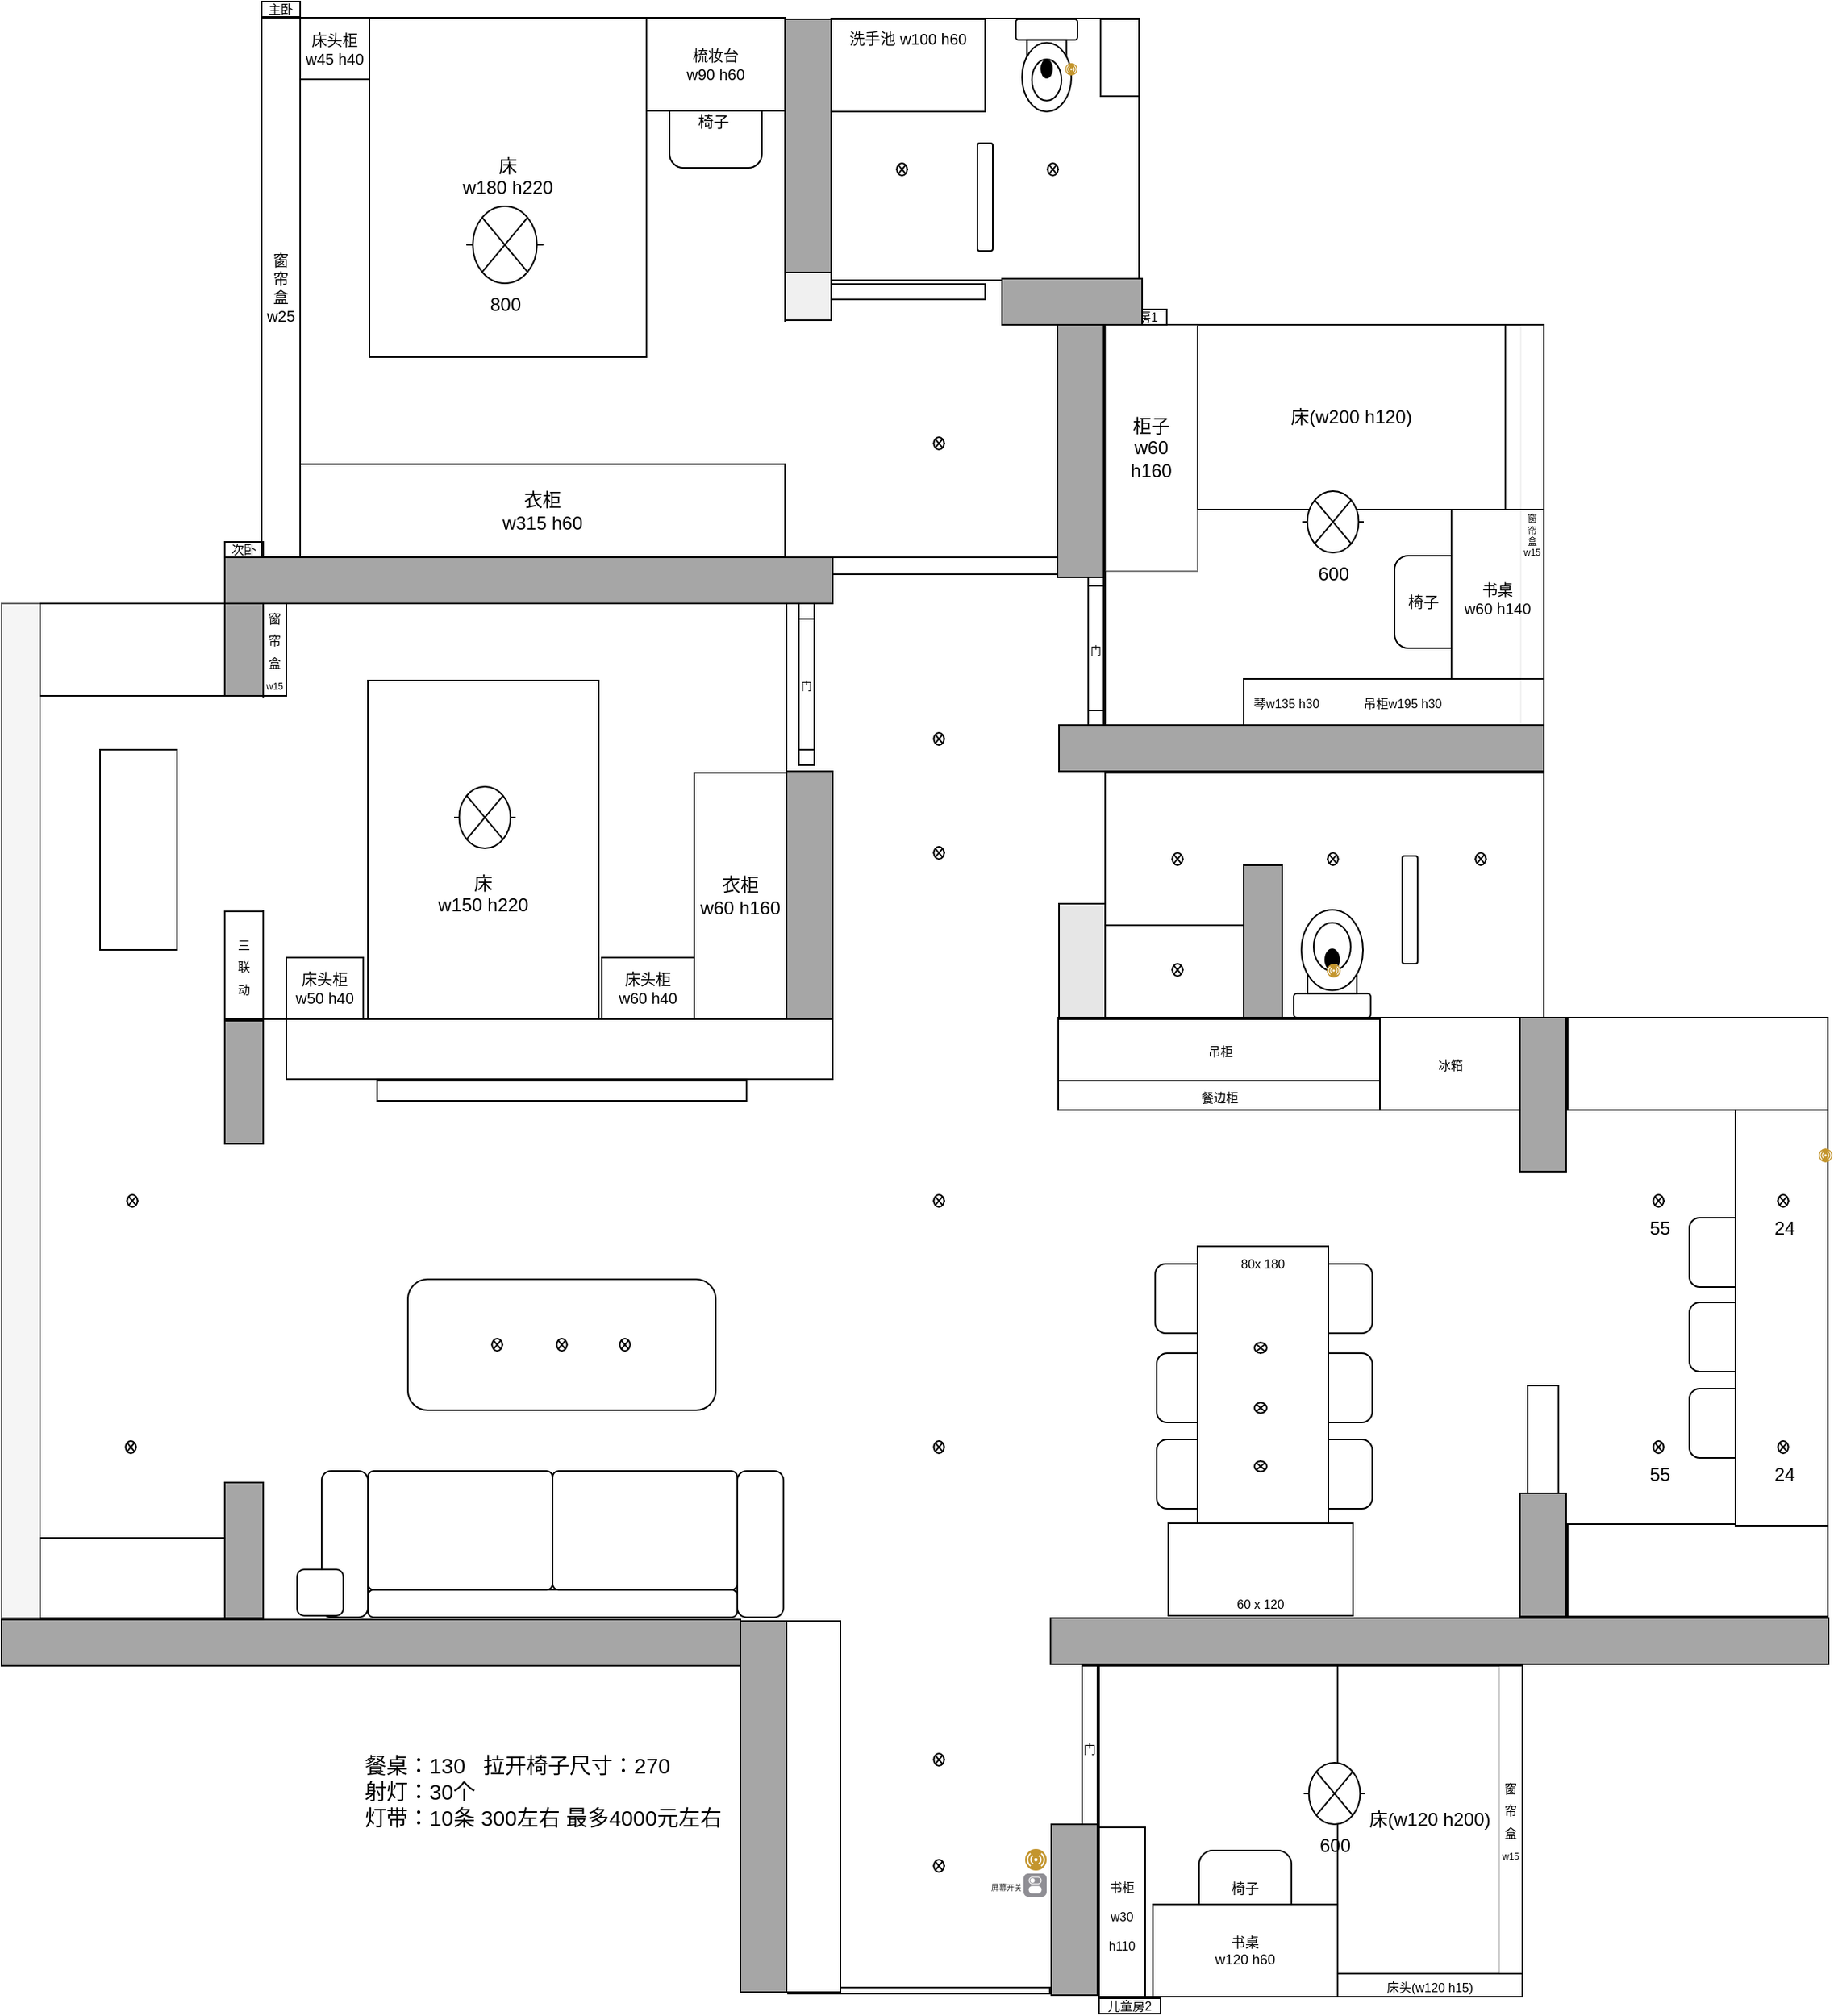 <mxfile version="24.0.4" type="github" pages="9">
  <diagram name="客餐厅" id="IkxFQr-uDUhr6iipd33n">
    <mxGraphModel dx="2386" dy="2265" grid="0" gridSize="10" guides="1" tooltips="1" connect="1" arrows="1" fold="1" page="0" pageScale="1" pageWidth="500" pageHeight="400" background="none" math="0" shadow="0">
      <root>
        <mxCell id="0RadBY_C3BraXhIQItzH-0" />
        <mxCell id="0RadBY_C3BraXhIQItzH-1" parent="0RadBY_C3BraXhIQItzH-0" />
        <mxCell id="g3s161dW0kzf_q0KfqVz-36" value="" style="rounded=1;whiteSpace=wrap;html=1;gradientColor=none;shadow=0;textShadow=0;glass=0;" parent="0RadBY_C3BraXhIQItzH-1" vertex="1">
          <mxGeometry x="-554" y="-395" width="200" height="85" as="geometry" />
        </mxCell>
        <mxCell id="g3s161dW0kzf_q0KfqVz-26" value="" style="pointerEvents=1;verticalLabelPosition=bottom;shadow=0;dashed=0;align=center;html=1;verticalAlign=top;shape=mxgraph.electrical.miscellaneous.light_bulb;" parent="0RadBY_C3BraXhIQItzH-1" vertex="1">
          <mxGeometry x="-500" y="-356.5" width="8" height="8" as="geometry" />
        </mxCell>
        <mxCell id="g3s161dW0kzf_q0KfqVz-27" value="" style="pointerEvents=1;verticalLabelPosition=bottom;shadow=0;dashed=0;align=center;html=1;verticalAlign=top;shape=mxgraph.electrical.miscellaneous.light_bulb;" parent="0RadBY_C3BraXhIQItzH-1" vertex="1">
          <mxGeometry x="-458" y="-356.5" width="8" height="8" as="geometry" />
        </mxCell>
        <mxCell id="g3s161dW0kzf_q0KfqVz-28" value="" style="pointerEvents=1;verticalLabelPosition=bottom;shadow=0;dashed=0;align=center;html=1;verticalAlign=top;shape=mxgraph.electrical.miscellaneous.light_bulb;" parent="0RadBY_C3BraXhIQItzH-1" vertex="1">
          <mxGeometry x="-417" y="-356.5" width="8" height="8" as="geometry" />
        </mxCell>
        <mxCell id="nVZWqZn6br2YSlegwv9k-2" value="" style="rounded=0;whiteSpace=wrap;html=1;" parent="0RadBY_C3BraXhIQItzH-1" vertex="1">
          <mxGeometry x="-307" y="65" width="170" height="4" as="geometry" />
        </mxCell>
        <mxCell id="nVZWqZn6br2YSlegwv9k-3" value="" style="rounded=0;whiteSpace=wrap;html=1;container=0;" parent="0RadBY_C3BraXhIQItzH-1" vertex="1">
          <mxGeometry x="-105" y="-144" width="275" height="215" as="geometry" />
        </mxCell>
        <mxCell id="nVZWqZn6br2YSlegwv9k-4" value="" style="rounded=0;whiteSpace=wrap;html=1;" parent="0RadBY_C3BraXhIQItzH-1" vertex="1">
          <mxGeometry x="-279" y="-864" width="147" height="11" as="geometry" />
        </mxCell>
        <mxCell id="nVZWqZn6br2YSlegwv9k-5" value="" style="rounded=0;whiteSpace=wrap;html=1;" parent="0RadBY_C3BraXhIQItzH-1" vertex="1">
          <mxGeometry x="-101" y="-1014" width="285" height="260" as="geometry" />
        </mxCell>
        <mxCell id="nVZWqZn6br2YSlegwv9k-6" value="" style="rounded=0;whiteSpace=wrap;html=1;" parent="0RadBY_C3BraXhIQItzH-1" vertex="1">
          <mxGeometry x="-101" y="-724" width="285" height="160" as="geometry" />
        </mxCell>
        <mxCell id="nVZWqZn6br2YSlegwv9k-8" value="" style="rounded=0;whiteSpace=wrap;html=1;fillColor=#f5f5f5;fontColor=#333333;strokeColor=#666666;" parent="0RadBY_C3BraXhIQItzH-1" vertex="1">
          <mxGeometry x="-818" y="-834" width="25" height="659" as="geometry" />
        </mxCell>
        <mxCell id="nVZWqZn6br2YSlegwv9k-9" value="" style="image;aspect=fixed;perimeter=ellipsePerimeter;html=1;align=center;shadow=0;dashed=0;fontColor=#4277BB;labelBackgroundColor=default;fontSize=12;spacingTop=3;image=img/lib/ibm/users/sensor.svg;imageBackground=default;fillStyle=hatch;" parent="0RadBY_C3BraXhIQItzH-1" vertex="1">
          <mxGeometry x="-480" y="-563" width="15" height="15" as="geometry" />
        </mxCell>
        <mxCell id="nVZWqZn6br2YSlegwv9k-10" value="" style="sketch=0;points=[[0.5,0,0],[1,0.5,0],[0.5,1,0],[0,0.5,0],[0.145,0.145,0],[0.856,0.145,0],[0.855,0.856,0],[0.145,0.855,0]];verticalLabelPosition=bottom;html=1;verticalAlign=top;aspect=fixed;align=center;pointerEvents=1;shape=mxgraph.cisco19.rect;prIcon=router;fontSize=16;fillColor=#dae8fc;strokeColor=#6c8ebf;" parent="0RadBY_C3BraXhIQItzH-1" vertex="1">
          <mxGeometry x="-382" y="-562" width="15" height="15" as="geometry" />
        </mxCell>
        <mxCell id="nVZWqZn6br2YSlegwv9k-11" value="&lt;font style=&quot;font-size: 5px;&quot;&gt;屏幕开关&lt;/font&gt;" style="html=1;strokeWidth=1;shadow=0;dashed=0;shape=mxgraph.ios7.misc.switch;fillColor=#8F8E94;strokeColor=none;buttonText=;strokeColor2=#222222;fontColor=#222222;fontSize=8;verticalLabelPosition=middle;verticalAlign=middle;align=right;sketch=0;labelPosition=left;" parent="0RadBY_C3BraXhIQItzH-1" vertex="1">
          <mxGeometry x="-154" y="-9" width="15" height="15" as="geometry" />
        </mxCell>
        <mxCell id="nVZWqZn6br2YSlegwv9k-13" value="" style="image;aspect=fixed;perimeter=ellipsePerimeter;html=1;align=center;shadow=0;dashed=0;fontColor=#4277BB;labelBackgroundColor=default;fontSize=12;spacingTop=3;image=img/lib/ibm/users/sensor.svg;imageBackground=default;fillStyle=hatch;" parent="0RadBY_C3BraXhIQItzH-1" vertex="1">
          <mxGeometry x="-153" y="-25" width="14" height="14" as="geometry" />
        </mxCell>
        <mxCell id="nVZWqZn6br2YSlegwv9k-19" value="&lt;span style=&quot;font-size: 5px;&quot;&gt;开关&lt;/span&gt;" style="html=1;strokeWidth=1;shadow=0;dashed=0;shape=mxgraph.ios7.misc.switch;fillColor=#8F8E94;strokeColor=none;buttonText=;strokeColor2=#222222;fontColor=#222222;fontSize=8;verticalLabelPosition=top;verticalAlign=bottom;align=center;sketch=0;labelPosition=center;" parent="0RadBY_C3BraXhIQItzH-1" vertex="1">
          <mxGeometry x="-325" y="-1035" width="15" height="15" as="geometry" />
        </mxCell>
        <mxCell id="nVZWqZn6br2YSlegwv9k-20" value="" style="rounded=0;whiteSpace=wrap;html=1;" parent="0RadBY_C3BraXhIQItzH-1" vertex="1">
          <mxGeometry x="-308" y="-173" width="35" height="241" as="geometry" />
        </mxCell>
        <mxCell id="nVZWqZn6br2YSlegwv9k-21" value="" style="rounded=0;whiteSpace=wrap;html=1;rotation=0;" parent="0RadBY_C3BraXhIQItzH-1" vertex="1">
          <mxGeometry x="-633" y="-565" width="355" height="40" as="geometry" />
        </mxCell>
        <mxCell id="nVZWqZn6br2YSlegwv9k-30" value="" style="pointerEvents=1;verticalLabelPosition=bottom;shadow=0;dashed=0;align=center;html=1;verticalAlign=top;shape=mxgraph.electrical.miscellaneous.light_bulb;" parent="0RadBY_C3BraXhIQItzH-1" vertex="1">
          <mxGeometry x="-213" y="-676" width="8" height="8" as="geometry" />
        </mxCell>
        <mxCell id="nVZWqZn6br2YSlegwv9k-31" value="" style="pointerEvents=1;verticalLabelPosition=bottom;shadow=0;dashed=0;align=center;html=1;verticalAlign=top;shape=mxgraph.electrical.miscellaneous.light_bulb;" parent="0RadBY_C3BraXhIQItzH-1" vertex="1">
          <mxGeometry x="-213" y="-750" width="8" height="8" as="geometry" />
        </mxCell>
        <mxCell id="nVZWqZn6br2YSlegwv9k-32" value="" style="pointerEvents=1;verticalLabelPosition=bottom;shadow=0;dashed=0;align=center;html=1;verticalAlign=top;shape=mxgraph.electrical.miscellaneous.light_bulb;" parent="0RadBY_C3BraXhIQItzH-1" vertex="1">
          <mxGeometry x="-213" y="-942" width="8" height="8" as="geometry" />
        </mxCell>
        <mxCell id="nVZWqZn6br2YSlegwv9k-33" value="" style="pointerEvents=1;verticalLabelPosition=bottom;shadow=0;dashed=0;align=center;html=1;verticalAlign=top;shape=mxgraph.electrical.miscellaneous.light_bulb;flipV=1;flipH=1;" parent="0RadBY_C3BraXhIQItzH-1" vertex="1">
          <mxGeometry x="-213" y="-87" width="8" height="8" as="geometry" />
        </mxCell>
        <mxCell id="nVZWqZn6br2YSlegwv9k-34" value="" style="pointerEvents=1;verticalLabelPosition=bottom;shadow=0;dashed=0;align=center;html=1;verticalAlign=top;shape=mxgraph.electrical.miscellaneous.light_bulb;flipV=1;flipH=1;" parent="0RadBY_C3BraXhIQItzH-1" vertex="1">
          <mxGeometry x="-213" y="-18" width="8" height="8" as="geometry" />
        </mxCell>
        <mxCell id="nVZWqZn6br2YSlegwv9k-36" value="600" style="pointerEvents=1;verticalLabelPosition=bottom;shadow=0;dashed=0;align=center;html=1;verticalAlign=top;shape=mxgraph.electrical.miscellaneous.light_bulb;" parent="0RadBY_C3BraXhIQItzH-1" vertex="1">
          <mxGeometry x="22" y="-907" width="37" height="37" as="geometry" />
        </mxCell>
        <mxCell id="nVZWqZn6br2YSlegwv9k-38" value="" style="verticalLabelPosition=bottom;html=1;verticalAlign=top;align=center;shape=mxgraph.floorplan.toilet;rotation=-180;" parent="0RadBY_C3BraXhIQItzH-1" vertex="1">
          <mxGeometry x="21.5" y="-635" width="50" height="70" as="geometry" />
        </mxCell>
        <mxCell id="nVZWqZn6br2YSlegwv9k-40" value="&lt;font style=&quot;font-size: 14px;&quot;&gt;餐桌：130&amp;nbsp; &amp;nbsp;拉开椅子尺寸：270&lt;br&gt;射灯：30个&lt;br&gt;灯带：10条 300左右 最多4000元左右&lt;/font&gt;" style="text;html=1;strokeColor=none;fillColor=none;align=left;verticalAlign=middle;whiteSpace=wrap;rounded=0;" parent="0RadBY_C3BraXhIQItzH-1" vertex="1">
          <mxGeometry x="-584" y="-101" width="255" height="77" as="geometry" />
        </mxCell>
        <mxCell id="nVZWqZn6br2YSlegwv9k-41" value="" style="rounded=0;whiteSpace=wrap;html=1;" parent="0RadBY_C3BraXhIQItzH-1" vertex="1">
          <mxGeometry x="-101" y="-625" width="90" height="60" as="geometry" />
        </mxCell>
        <mxCell id="nVZWqZn6br2YSlegwv9k-42" value="" style="pointerEvents=1;verticalLabelPosition=bottom;shadow=0;dashed=0;align=center;html=1;verticalAlign=top;shape=mxgraph.electrical.miscellaneous.light_bulb;" parent="0RadBY_C3BraXhIQItzH-1" vertex="1">
          <mxGeometry x="43" y="-672" width="8" height="8" as="geometry" />
        </mxCell>
        <mxCell id="nVZWqZn6br2YSlegwv9k-43" value="" style="pointerEvents=1;verticalLabelPosition=bottom;shadow=0;dashed=0;align=center;html=1;verticalAlign=top;shape=mxgraph.electrical.miscellaneous.light_bulb;" parent="0RadBY_C3BraXhIQItzH-1" vertex="1">
          <mxGeometry x="-58" y="-600" width="8" height="8" as="geometry" />
        </mxCell>
        <mxCell id="nVZWqZn6br2YSlegwv9k-44" value="" style="pointerEvents=1;verticalLabelPosition=bottom;shadow=0;dashed=0;align=center;html=1;verticalAlign=top;shape=mxgraph.electrical.miscellaneous.light_bulb;" parent="0RadBY_C3BraXhIQItzH-1" vertex="1">
          <mxGeometry x="-58" y="-672" width="8" height="8" as="geometry" />
        </mxCell>
        <mxCell id="nVZWqZn6br2YSlegwv9k-45" value="" style="rounded=0;whiteSpace=wrap;html=1;" parent="0RadBY_C3BraXhIQItzH-1" vertex="1">
          <mxGeometry x="-793" y="-227" width="120" height="52" as="geometry" />
        </mxCell>
        <mxCell id="nVZWqZn6br2YSlegwv9k-66" value="" style="pointerEvents=1;verticalLabelPosition=bottom;shadow=0;dashed=0;align=center;html=1;verticalAlign=top;shape=mxgraph.electrical.miscellaneous.light_bulb;" parent="0RadBY_C3BraXhIQItzH-1" vertex="1">
          <mxGeometry x="-213" y="-450" width="8" height="8" as="geometry" />
        </mxCell>
        <mxCell id="nVZWqZn6br2YSlegwv9k-67" value="" style="pointerEvents=1;verticalLabelPosition=bottom;shadow=0;dashed=0;align=center;html=1;verticalAlign=top;shape=mxgraph.electrical.miscellaneous.light_bulb;flipV=1;flipH=1;" parent="0RadBY_C3BraXhIQItzH-1" vertex="1">
          <mxGeometry x="-213" y="-290" width="8" height="8" as="geometry" />
        </mxCell>
        <mxCell id="nVZWqZn6br2YSlegwv9k-68" value="" style="rounded=0;whiteSpace=wrap;html=1;fillColor=#F0F0F0;" parent="0RadBY_C3BraXhIQItzH-1" vertex="1">
          <mxGeometry x="-309" y="-1049" width="30" height="31" as="geometry" />
        </mxCell>
        <mxCell id="nVZWqZn6br2YSlegwv9k-74" value="" style="rounded=0;whiteSpace=wrap;html=1;rotation=90;" parent="0RadBY_C3BraXhIQItzH-1" vertex="1">
          <mxGeometry x="-264" y="-1229" width="170" height="200" as="geometry" />
        </mxCell>
        <mxCell id="nVZWqZn6br2YSlegwv9k-75" value="" style="rounded=0;whiteSpace=wrap;html=1;rotation=90;" parent="0RadBY_C3BraXhIQItzH-1" vertex="1">
          <mxGeometry x="-234" y="-1086.5" width="10" height="100" as="geometry" />
        </mxCell>
        <mxCell id="nVZWqZn6br2YSlegwv9k-76" value="&lt;font style=&quot;font-size: 10px;&quot;&gt;洗手池 w100 h60&lt;/font&gt;" style="rounded=0;whiteSpace=wrap;html=1;rotation=0;fontSize=10;align=center;verticalAlign=top;" parent="0RadBY_C3BraXhIQItzH-1" vertex="1">
          <mxGeometry x="-279" y="-1213.5" width="100" height="60" as="geometry" />
        </mxCell>
        <mxCell id="nVZWqZn6br2YSlegwv9k-77" value="" style="verticalLabelPosition=bottom;html=1;verticalAlign=top;align=center;shape=mxgraph.floorplan.toilet;" parent="0RadBY_C3BraXhIQItzH-1" vertex="1">
          <mxGeometry x="-159" y="-1213.5" width="40" height="60" as="geometry" />
        </mxCell>
        <mxCell id="nVZWqZn6br2YSlegwv9k-78" value="" style="rounded=0;whiteSpace=wrap;html=1;fontSize=8;" parent="0RadBY_C3BraXhIQItzH-1" vertex="1">
          <mxGeometry x="-104" y="-1213.5" width="25" height="50" as="geometry" />
        </mxCell>
        <mxCell id="nVZWqZn6br2YSlegwv9k-79" value="" style="pointerEvents=1;verticalLabelPosition=bottom;shadow=0;dashed=0;align=center;html=1;verticalAlign=top;shape=mxgraph.electrical.miscellaneous.light_bulb;" parent="0RadBY_C3BraXhIQItzH-1" vertex="1">
          <mxGeometry x="-237" y="-1120" width="8" height="8" as="geometry" />
        </mxCell>
        <mxCell id="nVZWqZn6br2YSlegwv9k-81" value="" style="pointerEvents=1;verticalLabelPosition=bottom;shadow=0;dashed=0;align=center;html=1;verticalAlign=top;shape=mxgraph.electrical.miscellaneous.light_bulb;" parent="0RadBY_C3BraXhIQItzH-1" vertex="1">
          <mxGeometry x="-139" y="-1120" width="8" height="8" as="geometry" />
        </mxCell>
        <mxCell id="nVZWqZn6br2YSlegwv9k-82" value="" style="image;aspect=fixed;perimeter=ellipsePerimeter;html=1;align=center;shadow=0;dashed=0;fontColor=#4277BB;labelBackgroundColor=default;fontSize=12;spacingTop=3;image=img/lib/ibm/users/sensor.svg;imageBackground=default;fillStyle=hatch;" parent="0RadBY_C3BraXhIQItzH-1" vertex="1">
          <mxGeometry x="-127" y="-1185" width="8" height="8" as="geometry" />
        </mxCell>
        <mxCell id="nVZWqZn6br2YSlegwv9k-88" value="" style="rounded=0;whiteSpace=wrap;html=1;" parent="0RadBY_C3BraXhIQItzH-1" vertex="1">
          <mxGeometry x="-649" y="-1214.5" width="340" height="350" as="geometry" />
        </mxCell>
        <mxCell id="nVZWqZn6br2YSlegwv9k-89" value="&lt;font style=&quot;font-size: 10px;&quot;&gt;窗&lt;br style=&quot;font-size: 10px;&quot;&gt;帘&lt;br style=&quot;font-size: 10px;&quot;&gt;盒&lt;br style=&quot;font-size: 10px;&quot;&gt;w25&lt;br style=&quot;font-size: 10px;&quot;&gt;&lt;/font&gt;" style="rounded=0;whiteSpace=wrap;html=1;fontSize=10;" parent="0RadBY_C3BraXhIQItzH-1" vertex="1">
          <mxGeometry x="-649" y="-1214.5" width="25" height="350" as="geometry" />
        </mxCell>
        <mxCell id="nVZWqZn6br2YSlegwv9k-90" value="床头柜&lt;br style=&quot;font-size: 10px;&quot;&gt;w45 h40" style="rounded=0;whiteSpace=wrap;html=1;fontSize=10;" parent="0RadBY_C3BraXhIQItzH-1" vertex="1">
          <mxGeometry x="-624" y="-1214.5" width="45" height="40" as="geometry" />
        </mxCell>
        <mxCell id="nVZWqZn6br2YSlegwv9k-92" value="床&lt;br&gt;w180 h220&lt;br&gt;&amp;nbsp;&lt;br&gt;" style="rounded=0;whiteSpace=wrap;html=1;" parent="0RadBY_C3BraXhIQItzH-1" vertex="1">
          <mxGeometry x="-579" y="-1214" width="180" height="220" as="geometry" />
        </mxCell>
        <mxCell id="nVZWqZn6br2YSlegwv9k-93" value="&lt;font style=&quot;font-size: 10px;&quot;&gt;椅子&amp;nbsp;&lt;/font&gt;" style="rounded=1;whiteSpace=wrap;html=1;strokeColor=#000000;fontSize=10;" parent="0RadBY_C3BraXhIQItzH-1" vertex="1">
          <mxGeometry x="-384" y="-1177" width="60" height="60" as="geometry" />
        </mxCell>
        <mxCell id="nVZWqZn6br2YSlegwv9k-94" value="&lt;font style=&quot;font-size: 10px;&quot;&gt;梳妆台&lt;br style=&quot;font-size: 10px;&quot;&gt;w90 h60&lt;/font&gt;" style="rounded=0;whiteSpace=wrap;html=1;fontSize=10;" parent="0RadBY_C3BraXhIQItzH-1" vertex="1">
          <mxGeometry x="-399" y="-1214" width="90" height="60" as="geometry" />
        </mxCell>
        <mxCell id="nVZWqZn6br2YSlegwv9k-95" value="主卧" style="text;html=1;strokeColor=default;fillColor=none;align=center;verticalAlign=middle;whiteSpace=wrap;rounded=0;fontSize=8;" parent="0RadBY_C3BraXhIQItzH-1" vertex="1">
          <mxGeometry x="-649" y="-1225" width="25" height="10" as="geometry" />
        </mxCell>
        <mxCell id="nVZWqZn6br2YSlegwv9k-96" value="800" style="pointerEvents=1;verticalLabelPosition=bottom;shadow=0;dashed=0;align=center;html=1;verticalAlign=top;shape=mxgraph.electrical.miscellaneous.light_bulb;" parent="0RadBY_C3BraXhIQItzH-1" vertex="1">
          <mxGeometry x="-516" y="-1092" width="50" height="50" as="geometry" />
        </mxCell>
        <mxCell id="nVZWqZn6br2YSlegwv9k-97" value="" style="rounded=0;whiteSpace=wrap;html=1;" parent="0RadBY_C3BraXhIQItzH-1" vertex="1">
          <mxGeometry x="-648" y="-834" width="340" height="270" as="geometry" />
        </mxCell>
        <mxCell id="nVZWqZn6br2YSlegwv9k-98" value="" style="rounded=0;whiteSpace=wrap;html=1;fontSize=7;fillColor=#A6A6A6;" parent="0RadBY_C3BraXhIQItzH-1" vertex="1">
          <mxGeometry x="-673" y="-834" width="25" height="60" as="geometry" />
        </mxCell>
        <mxCell id="nVZWqZn6br2YSlegwv9k-99" value="&lt;font style=&quot;font-size: 8px;&quot;&gt;三&lt;br&gt;联&lt;br&gt;动&lt;br&gt;&lt;/font&gt;" style="rounded=0;whiteSpace=wrap;html=1;" parent="0RadBY_C3BraXhIQItzH-1" vertex="1">
          <mxGeometry x="-673" y="-634" width="25" height="70" as="geometry" />
        </mxCell>
        <mxCell id="nVZWqZn6br2YSlegwv9k-100" value="&lt;font style=&quot;&quot;&gt;&lt;span style=&quot;font-size: 8px;&quot;&gt;窗帘盒&lt;/span&gt;&lt;br&gt;&lt;font style=&quot;font-size: 6px;&quot;&gt;w15&lt;/font&gt;&lt;br&gt;&lt;/font&gt;" style="rounded=0;whiteSpace=wrap;html=1;" parent="0RadBY_C3BraXhIQItzH-1" vertex="1">
          <mxGeometry x="-648" y="-834" width="15" height="60" as="geometry" />
        </mxCell>
        <mxCell id="nVZWqZn6br2YSlegwv9k-101" value="&lt;br&gt;&lt;br&gt;&lt;br&gt;&lt;br&gt;床&lt;br&gt;w150 h220" style="rounded=0;whiteSpace=wrap;html=1;" parent="0RadBY_C3BraXhIQItzH-1" vertex="1">
          <mxGeometry x="-580" y="-784" width="150" height="220" as="geometry" />
        </mxCell>
        <mxCell id="nVZWqZn6br2YSlegwv9k-102" value="&lt;font style=&quot;font-size: 10px;&quot;&gt;床头柜&lt;br style=&quot;font-size: 10px;&quot;&gt;w50 h40&lt;br style=&quot;font-size: 10px;&quot;&gt;&lt;/font&gt;" style="rounded=0;whiteSpace=wrap;html=1;fontSize=10;" parent="0RadBY_C3BraXhIQItzH-1" vertex="1">
          <mxGeometry x="-633" y="-604" width="50" height="40" as="geometry" />
        </mxCell>
        <mxCell id="nVZWqZn6br2YSlegwv9k-103" value="&lt;font style=&quot;font-size: 10px;&quot;&gt;床头柜&lt;br style=&quot;font-size: 10px;&quot;&gt;w60 h40&lt;/font&gt;" style="rounded=0;whiteSpace=wrap;html=1;fontSize=10;" parent="0RadBY_C3BraXhIQItzH-1" vertex="1">
          <mxGeometry x="-428" y="-604" width="60" height="40" as="geometry" />
        </mxCell>
        <mxCell id="nVZWqZn6br2YSlegwv9k-104" value="" style="group" parent="0RadBY_C3BraXhIQItzH-1" vertex="1" connectable="0">
          <mxGeometry x="-300" y="-834" width="10" height="105" as="geometry" />
        </mxCell>
        <mxCell id="nVZWqZn6br2YSlegwv9k-105" value="&lt;font style=&quot;font-size: 7px;&quot;&gt;门&lt;/font&gt;" style="rounded=0;whiteSpace=wrap;html=1;" parent="nVZWqZn6br2YSlegwv9k-104" vertex="1">
          <mxGeometry width="10" height="105" as="geometry" />
        </mxCell>
        <mxCell id="nVZWqZn6br2YSlegwv9k-106" value="&lt;font style=&quot;font-size: 7px;&quot;&gt;门&lt;/font&gt;" style="rounded=0;whiteSpace=wrap;html=1;" parent="nVZWqZn6br2YSlegwv9k-104" vertex="1">
          <mxGeometry y="9.997" width="10" height="85" as="geometry" />
        </mxCell>
        <mxCell id="nVZWqZn6br2YSlegwv9k-107" value="" style="rounded=0;whiteSpace=wrap;html=1;" parent="0RadBY_C3BraXhIQItzH-1" vertex="1">
          <mxGeometry x="-368" y="-604" width="60" height="40" as="geometry" />
        </mxCell>
        <mxCell id="nVZWqZn6br2YSlegwv9k-108" value="" style="rounded=0;whiteSpace=wrap;html=1;" parent="0RadBY_C3BraXhIQItzH-1" vertex="1">
          <mxGeometry x="-368" y="-644" width="60" height="40" as="geometry" />
        </mxCell>
        <mxCell id="nVZWqZn6br2YSlegwv9k-109" value="" style="rounded=0;whiteSpace=wrap;html=1;" parent="0RadBY_C3BraXhIQItzH-1" vertex="1">
          <mxGeometry x="-368" y="-684" width="60" height="40" as="geometry" />
        </mxCell>
        <mxCell id="nVZWqZn6br2YSlegwv9k-110" value="衣柜&lt;br&gt;w60 h160" style="rounded=0;whiteSpace=wrap;html=1;" parent="0RadBY_C3BraXhIQItzH-1" vertex="1">
          <mxGeometry x="-368" y="-724" width="60" height="160" as="geometry" />
        </mxCell>
        <mxCell id="nVZWqZn6br2YSlegwv9k-111" value="次卧" style="text;html=1;strokeColor=default;fillColor=none;align=center;verticalAlign=middle;whiteSpace=wrap;rounded=0;fontSize=8;" parent="0RadBY_C3BraXhIQItzH-1" vertex="1">
          <mxGeometry x="-673" y="-874" width="25" height="10" as="geometry" />
        </mxCell>
        <mxCell id="nVZWqZn6br2YSlegwv9k-112" value="" style="rounded=0;whiteSpace=wrap;html=1;" parent="0RadBY_C3BraXhIQItzH-1" vertex="1">
          <mxGeometry x="-101" y="-1015" width="285" height="260" as="geometry" />
        </mxCell>
        <mxCell id="nVZWqZn6br2YSlegwv9k-113" value="床(w200 h120)" style="rounded=0;whiteSpace=wrap;html=1;" parent="0RadBY_C3BraXhIQItzH-1" vertex="1">
          <mxGeometry x="-41" y="-1015" width="200" height="120" as="geometry" />
        </mxCell>
        <mxCell id="nVZWqZn6br2YSlegwv9k-114" value="柜子&lt;br&gt;w60&lt;br&gt;h160" style="rounded=0;whiteSpace=wrap;html=1;shadow=0;glass=0;opacity=50;" parent="0RadBY_C3BraXhIQItzH-1" vertex="1">
          <mxGeometry x="-101" y="-1015" width="60" height="160" as="geometry" />
        </mxCell>
        <mxCell id="nVZWqZn6br2YSlegwv9k-115" value="" style="group" parent="0RadBY_C3BraXhIQItzH-1" vertex="1" connectable="0">
          <mxGeometry x="-112" y="-855" width="10" height="100" as="geometry" />
        </mxCell>
        <mxCell id="nVZWqZn6br2YSlegwv9k-116" value="&lt;font style=&quot;font-size: 7px;&quot;&gt;门&lt;/font&gt;" style="rounded=0;whiteSpace=wrap;html=1;" parent="nVZWqZn6br2YSlegwv9k-115" vertex="1">
          <mxGeometry width="10" height="100" as="geometry" />
        </mxCell>
        <mxCell id="nVZWqZn6br2YSlegwv9k-117" value="&lt;font style=&quot;font-size: 7px;&quot;&gt;门&lt;/font&gt;" style="rounded=0;whiteSpace=wrap;html=1;" parent="nVZWqZn6br2YSlegwv9k-115" vertex="1">
          <mxGeometry y="9.521" width="10" height="80.952" as="geometry" />
        </mxCell>
        <mxCell id="nVZWqZn6br2YSlegwv9k-118" value="&lt;font style=&quot;font-size: 10px;&quot;&gt;椅子&amp;nbsp; &amp;nbsp; &amp;nbsp; &amp;nbsp;&amp;nbsp;&lt;/font&gt;" style="rounded=1;whiteSpace=wrap;html=1;strokeColor=#000000;fontSize=10;" parent="0RadBY_C3BraXhIQItzH-1" vertex="1">
          <mxGeometry x="87" y="-865" width="60" height="60" as="geometry" />
        </mxCell>
        <mxCell id="nVZWqZn6br2YSlegwv9k-119" value="&lt;font style=&quot;font-size: 10px;&quot;&gt;书桌&lt;br style=&quot;font-size: 10px;&quot;&gt;w60 h140&lt;br&gt;&lt;br&gt;&lt;br&gt;&lt;/font&gt;" style="rounded=0;whiteSpace=wrap;html=1;rotation=0;fontSize=10;" parent="0RadBY_C3BraXhIQItzH-1" vertex="1">
          <mxGeometry x="124" y="-895" width="60" height="140" as="geometry" />
        </mxCell>
        <mxCell id="nVZWqZn6br2YSlegwv9k-120" value="&lt;font style=&quot;font-size: 8px;&quot;&gt;&lt;font style=&quot;font-size: 8px;&quot;&gt;&amp;nbsp; 琴w135 h30&amp;nbsp; &amp;nbsp; &amp;nbsp; &amp;nbsp; &amp;nbsp; &amp;nbsp; &amp;nbsp;&lt;/font&gt;吊柜w195 h30&lt;/font&gt;" style="rounded=0;whiteSpace=wrap;html=1;align=left;" parent="0RadBY_C3BraXhIQItzH-1" vertex="1">
          <mxGeometry x="-11" y="-785" width="195" height="30" as="geometry" />
        </mxCell>
        <mxCell id="nVZWqZn6br2YSlegwv9k-121" value="儿童房1" style="text;html=1;strokeColor=default;fillColor=none;align=center;verticalAlign=middle;whiteSpace=wrap;rounded=0;fontSize=8;" parent="0RadBY_C3BraXhIQItzH-1" vertex="1">
          <mxGeometry x="-101" y="-1025" width="40" height="10" as="geometry" />
        </mxCell>
        <mxCell id="nVZWqZn6br2YSlegwv9k-122" value="&lt;br&gt;&lt;br&gt;窗&lt;br style=&quot;font-size: 6px;&quot;&gt;帘&lt;br style=&quot;font-size: 6px;&quot;&gt;盒&lt;br style=&quot;font-size: 6px;&quot;&gt;w15" style="rounded=0;whiteSpace=wrap;html=1;opacity=5;fontSize=6;" parent="0RadBY_C3BraXhIQItzH-1" vertex="1">
          <mxGeometry x="169" y="-1015" width="15" height="259" as="geometry" />
        </mxCell>
        <mxCell id="nVZWqZn6br2YSlegwv9k-124" value="" style="pointerEvents=1;verticalLabelPosition=bottom;shadow=0;dashed=0;align=right;html=1;verticalAlign=top;shape=mxgraph.electrical.miscellaneous.light_bulb;" parent="0RadBY_C3BraXhIQItzH-1" vertex="1">
          <mxGeometry x="-524" y="-715" width="40" height="40" as="geometry" />
        </mxCell>
        <mxCell id="nVZWqZn6br2YSlegwv9k-125" value="" style="rounded=0;whiteSpace=wrap;html=1;" parent="0RadBY_C3BraXhIQItzH-1" vertex="1">
          <mxGeometry x="-105" y="-144" width="275" height="215" as="geometry" />
        </mxCell>
        <mxCell id="nVZWqZn6br2YSlegwv9k-126" value="椅子&lt;br&gt;&lt;br&gt;" style="rounded=1;whiteSpace=wrap;html=1;rotation=0;fontSize=9;glass=0;shadow=0;" parent="0RadBY_C3BraXhIQItzH-1" vertex="1">
          <mxGeometry x="-40" y="-24" width="60" height="60" as="geometry" />
        </mxCell>
        <mxCell id="nVZWqZn6br2YSlegwv9k-127" value="书桌&lt;br&gt;w120 h60" style="rounded=0;whiteSpace=wrap;html=1;fontSize=9;rotation=0;" parent="0RadBY_C3BraXhIQItzH-1" vertex="1">
          <mxGeometry x="-70" y="11" width="120" height="60" as="geometry" />
        </mxCell>
        <mxCell id="nVZWqZn6br2YSlegwv9k-128" value="床(w120 h200)" style="rounded=0;whiteSpace=wrap;html=1;" parent="0RadBY_C3BraXhIQItzH-1" vertex="1">
          <mxGeometry x="50" y="-144" width="120" height="200" as="geometry" />
        </mxCell>
        <mxCell id="nVZWqZn6br2YSlegwv9k-129" value="&lt;font style=&quot;font-size: 8px;&quot;&gt;书柜&lt;br&gt;w30&lt;br&gt;h110&lt;br&gt;&lt;/font&gt;" style="rounded=0;whiteSpace=wrap;html=1;fontSize=16;" parent="0RadBY_C3BraXhIQItzH-1" vertex="1">
          <mxGeometry x="-105" y="-39" width="30" height="110" as="geometry" />
        </mxCell>
        <mxCell id="nVZWqZn6br2YSlegwv9k-130" value="&lt;font style=&quot;font-size: 8px;&quot;&gt;床头(w120 h15)&lt;/font&gt;" style="rounded=0;whiteSpace=wrap;html=1;" parent="0RadBY_C3BraXhIQItzH-1" vertex="1">
          <mxGeometry x="50" y="56" width="120" height="15" as="geometry" />
        </mxCell>
        <mxCell id="nVZWqZn6br2YSlegwv9k-131" value="&lt;font style=&quot;&quot;&gt;&lt;span style=&quot;font-size: 8px;&quot;&gt;窗&lt;/span&gt;&lt;br&gt;&lt;span style=&quot;font-size: 8px;&quot;&gt;帘&lt;/span&gt;&lt;br&gt;&lt;span style=&quot;font-size: 8px;&quot;&gt;盒&lt;/span&gt;&lt;br&gt;&lt;font style=&quot;font-size: 6px;&quot;&gt;w15&lt;/font&gt;&lt;br&gt;&lt;/font&gt;" style="rounded=0;whiteSpace=wrap;html=1;opacity=20;" parent="0RadBY_C3BraXhIQItzH-1" vertex="1">
          <mxGeometry x="155" y="-144" width="15" height="200" as="geometry" />
        </mxCell>
        <mxCell id="nVZWqZn6br2YSlegwv9k-132" value="&lt;font style=&quot;font-size: 8px;&quot;&gt;门&lt;/font&gt;" style="rounded=0;whiteSpace=wrap;html=1;rotation=0;" parent="0RadBY_C3BraXhIQItzH-1" vertex="1">
          <mxGeometry x="-116" y="-144" width="10" height="105" as="geometry" />
        </mxCell>
        <mxCell id="nVZWqZn6br2YSlegwv9k-133" value="600" style="pointerEvents=1;verticalLabelPosition=bottom;shadow=0;dashed=0;align=center;html=1;verticalAlign=top;shape=mxgraph.electrical.miscellaneous.light_bulb;" parent="0RadBY_C3BraXhIQItzH-1" vertex="1">
          <mxGeometry x="28" y="-81" width="40" height="40" as="geometry" />
        </mxCell>
        <mxCell id="nVZWqZn6br2YSlegwv9k-134" value="600" style="pointerEvents=1;verticalLabelPosition=bottom;shadow=0;dashed=0;align=center;html=1;verticalAlign=top;shape=mxgraph.electrical.miscellaneous.light_bulb;" parent="0RadBY_C3BraXhIQItzH-1" vertex="1">
          <mxGeometry x="27" y="-907" width="40" height="40" as="geometry" />
        </mxCell>
        <mxCell id="nVZWqZn6br2YSlegwv9k-136" value="儿童房2" style="text;html=1;strokeColor=default;fillColor=none;align=center;verticalAlign=middle;whiteSpace=wrap;rounded=0;fontSize=8;" parent="0RadBY_C3BraXhIQItzH-1" vertex="1">
          <mxGeometry x="-105" y="72" width="40" height="10" as="geometry" />
        </mxCell>
        <mxCell id="nVZWqZn6br2YSlegwv9k-137" value="" style="rounded=0;whiteSpace=wrap;html=1;" parent="0RadBY_C3BraXhIQItzH-1" vertex="1">
          <mxGeometry x="-754" y="-739" width="50" height="130" as="geometry" />
        </mxCell>
        <mxCell id="nVZWqZn6br2YSlegwv9k-138" value="" style="rounded=0;whiteSpace=wrap;html=1;fillColor=#A6A6A6;" parent="0RadBY_C3BraXhIQItzH-1" vertex="1">
          <mxGeometry x="-673" y="-263" width="25" height="88" as="geometry" />
        </mxCell>
        <mxCell id="nVZWqZn6br2YSlegwv9k-139" value="" style="rounded=0;whiteSpace=wrap;html=1;fillColor=#A6A6A6;" parent="0RadBY_C3BraXhIQItzH-1" vertex="1">
          <mxGeometry x="-11" y="-664" width="25" height="100" as="geometry" />
        </mxCell>
        <mxCell id="nVZWqZn6br2YSlegwv9k-142" value="" style="rounded=1;whiteSpace=wrap;html=1;rotation=90;" parent="0RadBY_C3BraXhIQItzH-1" vertex="1">
          <mxGeometry x="62" y="-640" width="70" height="10" as="geometry" />
        </mxCell>
        <mxCell id="nVZWqZn6br2YSlegwv9k-143" value="" style="pointerEvents=1;verticalLabelPosition=bottom;shadow=0;dashed=0;align=center;html=1;verticalAlign=top;shape=mxgraph.electrical.miscellaneous.light_bulb;" parent="0RadBY_C3BraXhIQItzH-1" vertex="1">
          <mxGeometry x="139" y="-672" width="8" height="8" as="geometry" />
        </mxCell>
        <mxCell id="nVZWqZn6br2YSlegwv9k-144" value="" style="image;aspect=fixed;perimeter=ellipsePerimeter;html=1;align=center;shadow=0;dashed=0;fontColor=#4277BB;labelBackgroundColor=default;fontSize=12;spacingTop=3;image=img/lib/ibm/users/sensor.svg;imageBackground=default;fillStyle=hatch;" parent="0RadBY_C3BraXhIQItzH-1" vertex="1">
          <mxGeometry x="43" y="-600" width="9" height="9" as="geometry" />
        </mxCell>
        <mxCell id="nVZWqZn6br2YSlegwv9k-145" value="" style="rounded=1;whiteSpace=wrap;html=1;" parent="0RadBY_C3BraXhIQItzH-1" vertex="1">
          <mxGeometry x="-184" y="-1133" width="10" height="70" as="geometry" />
        </mxCell>
        <mxCell id="nVZWqZn6br2YSlegwv9k-155" value="" style="rounded=0;whiteSpace=wrap;html=1;" parent="0RadBY_C3BraXhIQItzH-1" vertex="1">
          <mxGeometry x="-793" y="-834" width="120" height="60" as="geometry" />
        </mxCell>
        <mxCell id="nVZWqZn6br2YSlegwv9k-35" value="" style="pointerEvents=1;verticalLabelPosition=bottom;shadow=0;dashed=0;align=center;html=1;verticalAlign=top;shape=mxgraph.electrical.miscellaneous.light_bulb;" parent="0RadBY_C3BraXhIQItzH-1" vertex="1">
          <mxGeometry x="-737" y="-450" width="8" height="8" as="geometry" />
        </mxCell>
        <mxCell id="nVZWqZn6br2YSlegwv9k-153" value="" style="pointerEvents=1;verticalLabelPosition=bottom;shadow=0;dashed=0;align=center;html=1;verticalAlign=top;shape=mxgraph.electrical.miscellaneous.light_bulb;" parent="0RadBY_C3BraXhIQItzH-1" vertex="1">
          <mxGeometry x="-738" y="-290" width="8" height="8" as="geometry" />
        </mxCell>
        <mxCell id="jCfcr_v0hxT1sEw0U7My-1" value="&lt;font style=&quot;font-size: 8px;&quot;&gt;餐边柜&lt;/font&gt;" style="rounded=0;whiteSpace=wrap;html=1;rotation=0;verticalAlign=bottom;" parent="0RadBY_C3BraXhIQItzH-1" vertex="1">
          <mxGeometry x="-131.5" y="-565" width="209" height="60" as="geometry" />
        </mxCell>
        <mxCell id="jCfcr_v0hxT1sEw0U7My-2" value="&lt;font style=&quot;font-size: 8px;&quot;&gt;吊柜&lt;/font&gt;" style="rounded=0;whiteSpace=wrap;html=1;rotation=0;" parent="0RadBY_C3BraXhIQItzH-1" vertex="1">
          <mxGeometry x="-131.5" y="-564" width="210" height="40" as="geometry" />
        </mxCell>
        <mxCell id="jCfcr_v0hxT1sEw0U7My-3" value="&lt;font style=&quot;font-size: 8px;&quot;&gt;冰箱&lt;/font&gt;" style="rounded=0;whiteSpace=wrap;html=1;rotation=0;" parent="0RadBY_C3BraXhIQItzH-1" vertex="1">
          <mxGeometry x="77.5" y="-565" width="91" height="60" as="geometry" />
        </mxCell>
        <mxCell id="jCfcr_v0hxT1sEw0U7My-5" value="" style="rounded=1;whiteSpace=wrap;html=1;rotation=90;" parent="0RadBY_C3BraXhIQItzH-1" vertex="1">
          <mxGeometry x="281" y="-437.5" width="45" height="50" as="geometry" />
        </mxCell>
        <mxCell id="jCfcr_v0hxT1sEw0U7My-6" value="" style="rounded=1;whiteSpace=wrap;html=1;rotation=90;" parent="0RadBY_C3BraXhIQItzH-1" vertex="1">
          <mxGeometry x="281" y="-326.5" width="45" height="50" as="geometry" />
        </mxCell>
        <mxCell id="jCfcr_v0hxT1sEw0U7My-7" value="" style="rounded=1;whiteSpace=wrap;html=1;rotation=90;" parent="0RadBY_C3BraXhIQItzH-1" vertex="1">
          <mxGeometry x="281" y="-382.5" width="45" height="50" as="geometry" />
        </mxCell>
        <mxCell id="jCfcr_v0hxT1sEw0U7My-8" value="" style="rounded=0;whiteSpace=wrap;html=1;" parent="0RadBY_C3BraXhIQItzH-1" vertex="1">
          <mxGeometry x="334" y="-565" width="34.5" height="390" as="geometry" />
        </mxCell>
        <mxCell id="jCfcr_v0hxT1sEw0U7My-9" value="" style="rounded=0;whiteSpace=wrap;html=1;fillColor=#A6A6A6;" parent="0RadBY_C3BraXhIQItzH-1" vertex="1">
          <mxGeometry x="168.5" y="-565" width="30" height="100" as="geometry" />
        </mxCell>
        <mxCell id="jCfcr_v0hxT1sEw0U7My-10" value="" style="rounded=0;whiteSpace=wrap;html=1;fillColor=#A6A6A6;" parent="0RadBY_C3BraXhIQItzH-1" vertex="1">
          <mxGeometry x="168.5" y="-256" width="30" height="80" as="geometry" />
        </mxCell>
        <mxCell id="jCfcr_v0hxT1sEw0U7My-11" value="" style="rounded=0;whiteSpace=wrap;html=1;" parent="0RadBY_C3BraXhIQItzH-1" vertex="1">
          <mxGeometry x="173.5" y="-326" width="20" height="70" as="geometry" />
        </mxCell>
        <mxCell id="jCfcr_v0hxT1sEw0U7My-12" value="" style="rounded=0;whiteSpace=wrap;html=1;rotation=0;" parent="0RadBY_C3BraXhIQItzH-1" vertex="1">
          <mxGeometry x="199.5" y="-565" width="169" height="60" as="geometry" />
        </mxCell>
        <mxCell id="jCfcr_v0hxT1sEw0U7My-13" value="" style="rounded=0;whiteSpace=wrap;html=1;rotation=0;" parent="0RadBY_C3BraXhIQItzH-1" vertex="1">
          <mxGeometry x="199.5" y="-236" width="169" height="60" as="geometry" />
        </mxCell>
        <mxCell id="jCfcr_v0hxT1sEw0U7My-14" value="55" style="pointerEvents=1;verticalLabelPosition=bottom;shadow=0;dashed=0;align=center;html=1;verticalAlign=top;shape=mxgraph.electrical.miscellaneous.light_bulb;flipV=1;" parent="0RadBY_C3BraXhIQItzH-1" vertex="1">
          <mxGeometry x="254.5" y="-290" width="8" height="8" as="geometry" />
        </mxCell>
        <mxCell id="jCfcr_v0hxT1sEw0U7My-15" value="" style="rounded=0;whiteSpace=wrap;html=1;" parent="0RadBY_C3BraXhIQItzH-1" vertex="1">
          <mxGeometry x="308.5" y="-505" width="60" height="270" as="geometry" />
        </mxCell>
        <mxCell id="jCfcr_v0hxT1sEw0U7My-16" value="" style="image;aspect=fixed;perimeter=ellipsePerimeter;html=1;align=center;shadow=0;dashed=0;fontColor=#4277BB;labelBackgroundColor=default;fontSize=12;spacingTop=3;image=img/lib/ibm/users/sensor.svg;imageBackground=default;fillStyle=hatch;" parent="0RadBY_C3BraXhIQItzH-1" vertex="1">
          <mxGeometry x="362.5" y="-480" width="9" height="9" as="geometry" />
        </mxCell>
        <mxCell id="jCfcr_v0hxT1sEw0U7My-17" value="24" style="pointerEvents=1;verticalLabelPosition=bottom;shadow=0;dashed=0;align=center;html=1;verticalAlign=top;shape=mxgraph.electrical.miscellaneous.light_bulb;flipV=1;" parent="0RadBY_C3BraXhIQItzH-1" vertex="1">
          <mxGeometry x="335.5" y="-450" width="8" height="8" as="geometry" />
        </mxCell>
        <mxCell id="jCfcr_v0hxT1sEw0U7My-18" value="55" style="pointerEvents=1;verticalLabelPosition=bottom;shadow=0;dashed=0;align=center;html=1;verticalAlign=top;shape=mxgraph.electrical.miscellaneous.light_bulb;flipV=1;" parent="0RadBY_C3BraXhIQItzH-1" vertex="1">
          <mxGeometry x="254.5" y="-450" width="8" height="8" as="geometry" />
        </mxCell>
        <mxCell id="jCfcr_v0hxT1sEw0U7My-19" value="24" style="pointerEvents=1;verticalLabelPosition=bottom;shadow=0;dashed=0;align=center;html=1;verticalAlign=top;shape=mxgraph.electrical.miscellaneous.light_bulb;flipV=1;" parent="0RadBY_C3BraXhIQItzH-1" vertex="1">
          <mxGeometry x="335.5" y="-290" width="8" height="8" as="geometry" />
        </mxCell>
        <mxCell id="EMFlRraZYLrhcCZa0YqJ-20" value="" style="rounded=0;whiteSpace=wrap;html=1;strokeColor=none;" parent="0RadBY_C3BraXhIQItzH-1" vertex="1">
          <mxGeometry x="-684" y="-773" width="64" height="138" as="geometry" />
        </mxCell>
        <mxCell id="EMFlRraZYLrhcCZa0YqJ-21" value="" style="rounded=0;whiteSpace=wrap;html=1;fillColor=#A6A6A6;" parent="0RadBY_C3BraXhIQItzH-1" vertex="1">
          <mxGeometry x="-673" y="-563" width="25" height="80" as="geometry" />
        </mxCell>
        <mxCell id="Dw8F6ScO6z18U0Cg2ig--7" value="" style="rounded=0;whiteSpace=wrap;html=1;fillColor=#A6A6A6;" parent="0RadBY_C3BraXhIQItzH-1" vertex="1">
          <mxGeometry x="-818" y="-174" width="480" height="30" as="geometry" />
        </mxCell>
        <mxCell id="Dw8F6ScO6z18U0Cg2ig--10" value="" style="verticalLabelPosition=bottom;html=1;verticalAlign=top;align=center;shape=mxgraph.floorplan.couch;rotation=-180;" parent="0RadBY_C3BraXhIQItzH-1" vertex="1">
          <mxGeometry x="-610" y="-270.5" width="300" height="95" as="geometry" />
        </mxCell>
        <mxCell id="g3s161dW0kzf_q0KfqVz-15" value="" style="rounded=0;whiteSpace=wrap;html=1;fillColor=#A6A6A6;" parent="0RadBY_C3BraXhIQItzH-1" vertex="1">
          <mxGeometry x="-309" y="-1213.5" width="30" height="164.5" as="geometry" />
        </mxCell>
        <mxCell id="g3s161dW0kzf_q0KfqVz-16" value="" style="rounded=0;whiteSpace=wrap;html=1;fillColor=#A6A6A6;" parent="0RadBY_C3BraXhIQItzH-1" vertex="1">
          <mxGeometry x="-308" y="-725" width="30" height="161" as="geometry" />
        </mxCell>
        <mxCell id="g3s161dW0kzf_q0KfqVz-17" value="" style="rounded=0;whiteSpace=wrap;html=1;fillColor=#A6A6A6;" parent="0RadBY_C3BraXhIQItzH-1" vertex="1">
          <mxGeometry x="-338" y="-173" width="30" height="241" as="geometry" />
        </mxCell>
        <mxCell id="jCfcr_v0hxT1sEw0U7My-20" value="" style="group;rotation=-180;" parent="0RadBY_C3BraXhIQItzH-1" vertex="1" connectable="0">
          <mxGeometry x="-94" y="-395.5" width="87" height="175" as="geometry" />
        </mxCell>
        <mxCell id="jCfcr_v0hxT1sEw0U7My-21" value="" style="rounded=1;whiteSpace=wrap;html=1;rotation=-90;" parent="jCfcr_v0hxT1sEw0U7My-20" vertex="1">
          <mxGeometry x="29" y="102" width="45" height="50" as="geometry" />
        </mxCell>
        <mxCell id="jCfcr_v0hxT1sEw0U7My-22" value="" style="rounded=1;whiteSpace=wrap;html=1;rotation=-90;" parent="jCfcr_v0hxT1sEw0U7My-20" vertex="1">
          <mxGeometry x="29" y="46" width="45" height="50" as="geometry" />
        </mxCell>
        <mxCell id="jCfcr_v0hxT1sEw0U7My-23" value="" style="rounded=1;whiteSpace=wrap;html=1;rotation=-90;" parent="jCfcr_v0hxT1sEw0U7My-20" vertex="1">
          <mxGeometry x="28" y="-12" width="45" height="50" as="geometry" />
        </mxCell>
        <mxCell id="jCfcr_v0hxT1sEw0U7My-24" value="60 x 120" style="rounded=0;whiteSpace=wrap;html=1;rotation=0;horizontal=1;fontSize=8;verticalAlign=bottom;" parent="0RadBY_C3BraXhIQItzH-1" vertex="1">
          <mxGeometry x="-60" y="-236.5" width="120" height="60" as="geometry" />
        </mxCell>
        <mxCell id="jCfcr_v0hxT1sEw0U7My-25" value="" style="group;rotation=-90;" parent="0RadBY_C3BraXhIQItzH-1" vertex="1" connectable="0">
          <mxGeometry x="-32" y="-350.5" width="159" height="50" as="geometry" />
        </mxCell>
        <mxCell id="jCfcr_v0hxT1sEw0U7My-26" value="" style="rounded=1;whiteSpace=wrap;html=1;rotation=-90;" parent="jCfcr_v0hxT1sEw0U7My-25" vertex="1">
          <mxGeometry x="57" y="57" width="45" height="50" as="geometry" />
        </mxCell>
        <mxCell id="jCfcr_v0hxT1sEw0U7My-27" value="" style="rounded=1;whiteSpace=wrap;html=1;rotation=-90;" parent="jCfcr_v0hxT1sEw0U7My-25" vertex="1">
          <mxGeometry x="57" y="1" width="45" height="50" as="geometry" />
        </mxCell>
        <mxCell id="jCfcr_v0hxT1sEw0U7My-28" value="" style="rounded=1;whiteSpace=wrap;html=1;rotation=-90;" parent="jCfcr_v0hxT1sEw0U7My-25" vertex="1">
          <mxGeometry x="57" y="-57" width="45" height="50" as="geometry" />
        </mxCell>
        <mxCell id="jCfcr_v0hxT1sEw0U7My-29" value="80x 180" style="rounded=0;whiteSpace=wrap;html=1;align=center;verticalAlign=top;fontSize=8;rotation=-360;horizontal=1;" parent="0RadBY_C3BraXhIQItzH-1" vertex="1">
          <mxGeometry x="-41" y="-416.5" width="85" height="180" as="geometry" />
        </mxCell>
        <mxCell id="jCfcr_v0hxT1sEw0U7My-30" value="" style="pointerEvents=1;verticalLabelPosition=bottom;shadow=0;dashed=0;align=center;html=1;verticalAlign=top;shape=mxgraph.electrical.miscellaneous.light_bulb;flipV=1;rotation=-90;" parent="0RadBY_C3BraXhIQItzH-1" vertex="1">
          <mxGeometry x="-4" y="-315.5" width="8" height="8" as="geometry" />
        </mxCell>
        <mxCell id="jCfcr_v0hxT1sEw0U7My-31" value="" style="pointerEvents=1;verticalLabelPosition=bottom;shadow=0;dashed=0;align=center;html=1;verticalAlign=top;shape=mxgraph.electrical.miscellaneous.light_bulb;flipV=1;rotation=-90;" parent="0RadBY_C3BraXhIQItzH-1" vertex="1">
          <mxGeometry x="-4" y="-277.5" width="8" height="8" as="geometry" />
        </mxCell>
        <mxCell id="jCfcr_v0hxT1sEw0U7My-32" value="" style="pointerEvents=1;verticalLabelPosition=bottom;shadow=0;dashed=0;align=center;html=1;verticalAlign=top;shape=mxgraph.electrical.miscellaneous.light_bulb;flipV=1;rotation=-90;" parent="0RadBY_C3BraXhIQItzH-1" vertex="1">
          <mxGeometry x="-4" y="-354.5" width="8" height="8" as="geometry" />
        </mxCell>
        <mxCell id="pLfsoR1YA6ecQ8Dbc1X0-0" value="" style="rounded=0;whiteSpace=wrap;html=1;fillColor=#A6A6A6;rotation=90;" parent="0RadBY_C3BraXhIQItzH-1" vertex="1">
          <mxGeometry x="101.25" y="-412.75" width="30" height="505.5" as="geometry" />
        </mxCell>
        <mxCell id="pLfsoR1YA6ecQ8Dbc1X0-1" value="" style="rounded=0;whiteSpace=wrap;html=1;fillColor=#A6A6A6;" parent="0RadBY_C3BraXhIQItzH-1" vertex="1">
          <mxGeometry x="-136" y="-41" width="30" height="111" as="geometry" />
        </mxCell>
        <mxCell id="pLfsoR1YA6ecQ8Dbc1X0-3" value="" style="rounded=1;whiteSpace=wrap;html=1;" parent="0RadBY_C3BraXhIQItzH-1" vertex="1">
          <mxGeometry x="-626" y="-206.5" width="30" height="30" as="geometry" />
        </mxCell>
        <mxCell id="pLfsoR1YA6ecQ8Dbc1X0-4" value="" style="rounded=0;whiteSpace=wrap;html=1;" parent="0RadBY_C3BraXhIQItzH-1" vertex="1">
          <mxGeometry x="-574" y="-524" width="240" height="13" as="geometry" />
        </mxCell>
        <mxCell id="pLfsoR1YA6ecQ8Dbc1X0-15" value="" style="rounded=0;whiteSpace=wrap;html=1;fillColor=#A6A6A6;" parent="0RadBY_C3BraXhIQItzH-1" vertex="1">
          <mxGeometry x="-168" y="-1045" width="91" height="30" as="geometry" />
        </mxCell>
        <mxCell id="pLfsoR1YA6ecQ8Dbc1X0-16" value="" style="rounded=0;whiteSpace=wrap;html=1;fillColor=#A6A6A6;" parent="0RadBY_C3BraXhIQItzH-1" vertex="1">
          <mxGeometry x="-132" y="-1015" width="30" height="164" as="geometry" />
        </mxCell>
        <mxCell id="pLfsoR1YA6ecQ8Dbc1X0-17" value="" style="rounded=0;whiteSpace=wrap;html=1;fillColor=#A6A6A6;" parent="0RadBY_C3BraXhIQItzH-1" vertex="1">
          <mxGeometry x="-673" y="-864" width="395" height="30" as="geometry" />
        </mxCell>
        <mxCell id="pLfsoR1YA6ecQ8Dbc1X0-18" value="" style="rounded=0;whiteSpace=wrap;html=1;fillColor=#A6A6A6;" parent="0RadBY_C3BraXhIQItzH-1" vertex="1">
          <mxGeometry x="-131" y="-755" width="315" height="30" as="geometry" />
        </mxCell>
        <mxCell id="pLfsoR1YA6ecQ8Dbc1X0-19" value="" style="rounded=0;whiteSpace=wrap;html=1;fillColor=#E6E6E6;" parent="0RadBY_C3BraXhIQItzH-1" vertex="1">
          <mxGeometry x="-131" y="-639" width="30" height="74" as="geometry" />
        </mxCell>
        <mxCell id="pLfsoR1YA6ecQ8Dbc1X0-23" value="" style="rounded=0;whiteSpace=wrap;html=1;strokeColor=none;" parent="0RadBY_C3BraXhIQItzH-1" vertex="1">
          <mxGeometry x="-311" y="-1017" width="55" height="151" as="geometry" />
        </mxCell>
        <mxCell id="nVZWqZn6br2YSlegwv9k-91" value="衣柜&lt;br&gt;w315 h60" style="rounded=0;whiteSpace=wrap;html=1;" parent="0RadBY_C3BraXhIQItzH-1" vertex="1">
          <mxGeometry x="-624" y="-924.5" width="315" height="60" as="geometry" />
        </mxCell>
      </root>
    </mxGraphModel>
  </diagram>
  <diagram name="主卧" id="n_CLa2STl4GSUwnZCf-Y">
    <mxGraphModel dx="1586" dy="265" grid="0" gridSize="10" guides="0" tooltips="1" connect="1" arrows="1" fold="1" page="0" pageScale="1" pageWidth="500" pageHeight="400" background="none" math="0" shadow="0">
      <root>
        <mxCell id="_GExHqx3Ajl6pvGmj9oe-0" />
        <mxCell id="_GExHqx3Ajl6pvGmj9oe-1" parent="_GExHqx3Ajl6pvGmj9oe-0" />
        <mxCell id="fBIcxp0PtibRB7ASqkTQ-0" value="" style="rounded=0;whiteSpace=wrap;html=1;" parent="_GExHqx3Ajl6pvGmj9oe-1" vertex="1">
          <mxGeometry x="260" y="616.5" width="120" height="181" as="geometry" />
        </mxCell>
        <mxCell id="fBIcxp0PtibRB7ASqkTQ-1" value="" style="rounded=0;whiteSpace=wrap;html=1;" parent="_GExHqx3Ajl6pvGmj9oe-1" vertex="1">
          <mxGeometry x="-80" y="447.5" width="340" height="350" as="geometry" />
        </mxCell>
        <mxCell id="fBIcxp0PtibRB7ASqkTQ-3" value="&lt;font style=&quot;font-size: 10px;&quot;&gt;窗&lt;br style=&quot;font-size: 10px;&quot;&gt;帘&lt;br style=&quot;font-size: 10px;&quot;&gt;盒&lt;br style=&quot;font-size: 10px;&quot;&gt;w25&lt;br style=&quot;font-size: 10px;&quot;&gt;&lt;/font&gt;" style="rounded=0;whiteSpace=wrap;html=1;fontSize=10;" parent="_GExHqx3Ajl6pvGmj9oe-1" vertex="1">
          <mxGeometry x="-80" y="447.5" width="25" height="350" as="geometry" />
        </mxCell>
        <mxCell id="fBIcxp0PtibRB7ASqkTQ-4" value="床头柜&lt;br style=&quot;font-size: 10px;&quot;&gt;w45 h40" style="rounded=0;whiteSpace=wrap;html=1;fontSize=10;" parent="_GExHqx3Ajl6pvGmj9oe-1" vertex="1">
          <mxGeometry x="-55" y="447.5" width="45" height="40" as="geometry" />
        </mxCell>
        <mxCell id="fBIcxp0PtibRB7ASqkTQ-5" value="" style="rounded=0;whiteSpace=wrap;html=1;fontSize=12;strokeWidth=0;strokeColor=default;" parent="_GExHqx3Ajl6pvGmj9oe-1" vertex="1">
          <mxGeometry x="260" y="638" width="23" height="159" as="geometry" />
        </mxCell>
        <mxCell id="fBIcxp0PtibRB7ASqkTQ-6" value="衣柜&lt;br&gt;w315 h60" style="rounded=0;whiteSpace=wrap;html=1;" parent="_GExHqx3Ajl6pvGmj9oe-1" vertex="1">
          <mxGeometry x="-55" y="737.5" width="315" height="60" as="geometry" />
        </mxCell>
        <mxCell id="fBIcxp0PtibRB7ASqkTQ-7" value="床&lt;br&gt;w180 h220" style="rounded=0;whiteSpace=wrap;html=1;" parent="_GExHqx3Ajl6pvGmj9oe-1" vertex="1">
          <mxGeometry x="-10" y="448" width="180" height="220" as="geometry" />
        </mxCell>
        <mxCell id="vFa0GVb5drzCggCoBZTA-0" value="&lt;font style=&quot;font-size: 10px;&quot;&gt;椅子&amp;nbsp;&lt;/font&gt;" style="rounded=1;whiteSpace=wrap;html=1;strokeColor=#000000;fontSize=10;" parent="_GExHqx3Ajl6pvGmj9oe-1" vertex="1">
          <mxGeometry x="185" y="485" width="60" height="60" as="geometry" />
        </mxCell>
        <mxCell id="fBIcxp0PtibRB7ASqkTQ-18" value="&lt;font style=&quot;font-size: 10px;&quot;&gt;梳妆台&lt;br style=&quot;font-size: 10px;&quot;&gt;w90 h60&lt;/font&gt;" style="rounded=0;whiteSpace=wrap;html=1;fontSize=10;" parent="_GExHqx3Ajl6pvGmj9oe-1" vertex="1">
          <mxGeometry x="170" y="448" width="90" height="60" as="geometry" />
        </mxCell>
        <mxCell id="BBVllQ53kAwXdeuwH1qI-0" value="主卧" style="text;html=1;strokeColor=default;fillColor=none;align=center;verticalAlign=middle;whiteSpace=wrap;rounded=0;fontSize=8;" parent="_GExHqx3Ajl6pvGmj9oe-1" vertex="1">
          <mxGeometry x="-80" y="437" width="25" height="10" as="geometry" />
        </mxCell>
        <mxCell id="fT5ZrkKBC8xurjJ0NUit-0" value="" style="rounded=0;whiteSpace=wrap;html=1;rotation=90;" parent="_GExHqx3Ajl6pvGmj9oe-1" vertex="1">
          <mxGeometry x="310" y="568" width="20" height="120" as="geometry" />
        </mxCell>
        <mxCell id="fBIcxp0PtibRB7ASqkTQ-2" value="&lt;font style=&quot;font-size: 8px;&quot;&gt;门&lt;/font&gt;" style="rounded=0;whiteSpace=wrap;html=1;rotation=90;" parent="_GExHqx3Ajl6pvGmj9oe-1" vertex="1">
          <mxGeometry x="326.63" y="745.13" width="10" height="95" as="geometry" />
        </mxCell>
        <mxCell id="YsMypZpGhmoZw4Nls8f2-0" value="" style="rounded=0;whiteSpace=wrap;html=1;rotation=90;" parent="_GExHqx3Ajl6pvGmj9oe-1" vertex="1">
          <mxGeometry x="275" y="432" width="170" height="200" as="geometry" />
        </mxCell>
        <mxCell id="YsMypZpGhmoZw4Nls8f2-1" value="" style="rounded=0;whiteSpace=wrap;html=1;rotation=90;" parent="_GExHqx3Ajl6pvGmj9oe-1" vertex="1">
          <mxGeometry x="305" y="562.5" width="10" height="100" as="geometry" />
        </mxCell>
        <mxCell id="YsMypZpGhmoZw4Nls8f2-2" value="&lt;font style=&quot;font-size: 10px;&quot;&gt;洗手池 w100 h60&lt;/font&gt;" style="rounded=0;whiteSpace=wrap;html=1;rotation=0;fontSize=10;align=center;verticalAlign=top;" parent="_GExHqx3Ajl6pvGmj9oe-1" vertex="1">
          <mxGeometry x="260" y="447.5" width="100" height="60" as="geometry" />
        </mxCell>
        <mxCell id="YsMypZpGhmoZw4Nls8f2-3" value="" style="verticalLabelPosition=bottom;html=1;verticalAlign=top;align=center;shape=mxgraph.floorplan.toilet;" parent="_GExHqx3Ajl6pvGmj9oe-1" vertex="1">
          <mxGeometry x="380" y="447.5" width="40" height="60" as="geometry" />
        </mxCell>
        <mxCell id="YsMypZpGhmoZw4Nls8f2-4" value="" style="rounded=0;whiteSpace=wrap;html=1;fontSize=8;" parent="_GExHqx3Ajl6pvGmj9oe-1" vertex="1">
          <mxGeometry x="435" y="447.5" width="25" height="50" as="geometry" />
        </mxCell>
        <mxCell id="YsMypZpGhmoZw4Nls8f2-5" value="" style="pointerEvents=1;verticalLabelPosition=bottom;shadow=0;dashed=0;align=center;html=1;verticalAlign=top;shape=mxgraph.electrical.miscellaneous.light_bulb;" parent="_GExHqx3Ajl6pvGmj9oe-1" vertex="1">
          <mxGeometry x="302" y="552" width="8" height="8" as="geometry" />
        </mxCell>
        <mxCell id="YsMypZpGhmoZw4Nls8f2-6" value="" style="pointerEvents=1;verticalLabelPosition=bottom;shadow=0;dashed=0;align=center;html=1;verticalAlign=top;shape=mxgraph.electrical.miscellaneous.light_bulb;" parent="_GExHqx3Ajl6pvGmj9oe-1" vertex="1">
          <mxGeometry x="302" y="473.5" width="8" height="8" as="geometry" />
        </mxCell>
        <mxCell id="YsMypZpGhmoZw4Nls8f2-7" value="" style="pointerEvents=1;verticalLabelPosition=bottom;shadow=0;dashed=0;align=center;html=1;verticalAlign=top;shape=mxgraph.electrical.miscellaneous.light_bulb;" parent="_GExHqx3Ajl6pvGmj9oe-1" vertex="1">
          <mxGeometry x="396" y="552" width="8" height="8" as="geometry" />
        </mxCell>
        <mxCell id="YsMypZpGhmoZw4Nls8f2-8" value="" style="image;aspect=fixed;perimeter=ellipsePerimeter;html=1;align=center;shadow=0;dashed=0;fontColor=#4277BB;labelBackgroundColor=default;fontSize=12;spacingTop=3;image=img/lib/ibm/users/sensor.svg;imageBackground=default;fillStyle=hatch;" parent="_GExHqx3Ajl6pvGmj9oe-1" vertex="1">
          <mxGeometry x="397" y="476" width="8" height="8" as="geometry" />
        </mxCell>
        <mxCell id="YsMypZpGhmoZw4Nls8f2-9" value="" style="rounded=1;whiteSpace=wrap;html=1;" parent="_GExHqx3Ajl6pvGmj9oe-1" vertex="1">
          <mxGeometry x="355" y="528" width="10" height="70" as="geometry" />
        </mxCell>
      </root>
    </mxGraphModel>
  </diagram>
  <diagram id="2h5dvR5-pMrHfM7u3DzC" name="次卧">
    <mxGraphModel dx="1186" dy="665" grid="0" gridSize="10" guides="1" tooltips="1" connect="1" arrows="1" fold="1" page="1" pageScale="1" pageWidth="827" pageHeight="1169" math="0" shadow="0">
      <root>
        <mxCell id="0" />
        <mxCell id="1" parent="0" />
        <mxCell id="DQ6bOiRvO17mf33-qi8O-1" value="" style="rounded=0;whiteSpace=wrap;html=1;" parent="1" vertex="1">
          <mxGeometry x="205" y="170" width="340" height="270" as="geometry" />
        </mxCell>
        <mxCell id="DQ6bOiRvO17mf33-qi8O-2" value="" style="rounded=0;whiteSpace=wrap;html=1;fontSize=7;" parent="1" vertex="1">
          <mxGeometry x="180" y="170" width="25" height="60" as="geometry" />
        </mxCell>
        <mxCell id="DQ6bOiRvO17mf33-qi8O-3" value="&lt;font style=&quot;font-size: 8px;&quot;&gt;三&lt;br&gt;联&lt;br&gt;动&lt;br&gt;推&lt;br&gt;拉&lt;br&gt;门&lt;/font&gt;" style="rounded=0;whiteSpace=wrap;html=1;" parent="1" vertex="1">
          <mxGeometry x="180" y="230" width="25" height="210" as="geometry" />
        </mxCell>
        <mxCell id="DQ6bOiRvO17mf33-qi8O-7" value="&lt;font style=&quot;&quot;&gt;&lt;span style=&quot;font-size: 8px;&quot;&gt;窗帘盒&lt;/span&gt;&lt;br&gt;&lt;font style=&quot;font-size: 6px;&quot;&gt;w15&lt;/font&gt;&lt;br&gt;&lt;/font&gt;" style="rounded=0;whiteSpace=wrap;html=1;" parent="1" vertex="1">
          <mxGeometry x="205" y="170" width="15" height="270" as="geometry" />
        </mxCell>
        <mxCell id="DQ6bOiRvO17mf33-qi8O-9" value="床&lt;br&gt;w150 h220" style="rounded=0;whiteSpace=wrap;html=1;" parent="1" vertex="1">
          <mxGeometry x="275" y="220" width="150" height="220" as="geometry" />
        </mxCell>
        <mxCell id="DQ6bOiRvO17mf33-qi8O-11" value="&lt;font style=&quot;font-size: 10px;&quot;&gt;床头柜&lt;br style=&quot;font-size: 10px;&quot;&gt;w50 h40&lt;br style=&quot;font-size: 10px;&quot;&gt;&lt;/font&gt;" style="rounded=0;whiteSpace=wrap;html=1;fontSize=10;" parent="1" vertex="1">
          <mxGeometry x="225" y="400" width="50" height="40" as="geometry" />
        </mxCell>
        <mxCell id="DQ6bOiRvO17mf33-qi8O-12" value="&lt;font style=&quot;font-size: 10px;&quot;&gt;床头柜&lt;br style=&quot;font-size: 10px;&quot;&gt;w60 h40&lt;/font&gt;" style="rounded=0;whiteSpace=wrap;html=1;fontSize=10;" parent="1" vertex="1">
          <mxGeometry x="425" y="400" width="60" height="40" as="geometry" />
        </mxCell>
        <mxCell id="yk7n-VU6327MSZoZGOKN-1" value="" style="group" parent="1" vertex="1" connectable="0">
          <mxGeometry x="535" y="170" width="10" height="105" as="geometry" />
        </mxCell>
        <mxCell id="yk7n-VU6327MSZoZGOKN-2" value="&lt;font style=&quot;font-size: 7px;&quot;&gt;门&lt;/font&gt;" style="rounded=0;whiteSpace=wrap;html=1;" parent="yk7n-VU6327MSZoZGOKN-1" vertex="1">
          <mxGeometry width="10" height="105" as="geometry" />
        </mxCell>
        <mxCell id="yk7n-VU6327MSZoZGOKN-3" value="&lt;font style=&quot;font-size: 7px;&quot;&gt;门&lt;/font&gt;" style="rounded=0;whiteSpace=wrap;html=1;" parent="yk7n-VU6327MSZoZGOKN-1" vertex="1">
          <mxGeometry y="9.997" width="10" height="85" as="geometry" />
        </mxCell>
        <mxCell id="1P1rDYYib40ALWSXmaJF-2" value="" style="rounded=0;whiteSpace=wrap;html=1;" parent="1" vertex="1">
          <mxGeometry x="485" y="400" width="60" height="40" as="geometry" />
        </mxCell>
        <mxCell id="1P1rDYYib40ALWSXmaJF-3" value="" style="rounded=0;whiteSpace=wrap;html=1;" parent="1" vertex="1">
          <mxGeometry x="485" y="360" width="60" height="40" as="geometry" />
        </mxCell>
        <mxCell id="1P1rDYYib40ALWSXmaJF-4" value="" style="rounded=0;whiteSpace=wrap;html=1;" parent="1" vertex="1">
          <mxGeometry x="485" y="320" width="60" height="40" as="geometry" />
        </mxCell>
        <mxCell id="DQ6bOiRvO17mf33-qi8O-10" value="衣柜&lt;br&gt;w60 h160" style="rounded=0;whiteSpace=wrap;html=1;" parent="1" vertex="1">
          <mxGeometry x="485" y="280" width="60" height="160" as="geometry" />
        </mxCell>
        <mxCell id="SqaQyR8yXANFPOQ0oE2n-1" value="次卧" style="text;html=1;strokeColor=default;fillColor=none;align=center;verticalAlign=middle;whiteSpace=wrap;rounded=0;fontSize=8;" parent="1" vertex="1">
          <mxGeometry x="180" y="160" width="25" height="10" as="geometry" />
        </mxCell>
      </root>
    </mxGraphModel>
  </diagram>
  <diagram name="儿童房1" id="wMxHjX0QAZ8OOWfrfQo6">
    <mxGraphModel dx="2386" dy="665" grid="0" gridSize="10" guides="1" tooltips="1" connect="1" arrows="1" fold="1" page="0" pageScale="1" pageWidth="500" pageHeight="400" background="#ffffff" math="0" shadow="0">
      <root>
        <mxCell id="sm2YJBdLOSuMn7vlda_h-0" />
        <mxCell id="sm2YJBdLOSuMn7vlda_h-1" parent="sm2YJBdLOSuMn7vlda_h-0" />
        <mxCell id="-JYHgCb8iTwFUVJT93iv-0" value="" style="rounded=0;whiteSpace=wrap;html=1;" parent="sm2YJBdLOSuMn7vlda_h-1" vertex="1">
          <mxGeometry x="-901" y="131" width="285" height="260" as="geometry" />
        </mxCell>
        <mxCell id="-JYHgCb8iTwFUVJT93iv-3" value="床(w200 h120)" style="rounded=0;whiteSpace=wrap;html=1;" parent="sm2YJBdLOSuMn7vlda_h-1" vertex="1">
          <mxGeometry x="-841" y="131" width="200" height="120" as="geometry" />
        </mxCell>
        <mxCell id="-JYHgCb8iTwFUVJT93iv-4" value="柜子&lt;br&gt;w60&lt;br&gt;h160" style="rounded=0;whiteSpace=wrap;html=1;shadow=0;glass=0;opacity=50;" parent="sm2YJBdLOSuMn7vlda_h-1" vertex="1">
          <mxGeometry x="-901" y="131" width="60" height="160" as="geometry" />
        </mxCell>
        <mxCell id="-JYHgCb8iTwFUVJT93iv-5" value="" style="group" parent="sm2YJBdLOSuMn7vlda_h-1" vertex="1" connectable="0">
          <mxGeometry x="-901" y="291" width="10" height="100" as="geometry" />
        </mxCell>
        <mxCell id="-JYHgCb8iTwFUVJT93iv-6" value="&lt;font style=&quot;font-size: 7px;&quot;&gt;门&lt;/font&gt;" style="rounded=0;whiteSpace=wrap;html=1;" parent="-JYHgCb8iTwFUVJT93iv-5" vertex="1">
          <mxGeometry width="10" height="100" as="geometry" />
        </mxCell>
        <mxCell id="-JYHgCb8iTwFUVJT93iv-7" value="&lt;font style=&quot;font-size: 7px;&quot;&gt;门&lt;/font&gt;" style="rounded=0;whiteSpace=wrap;html=1;" parent="-JYHgCb8iTwFUVJT93iv-5" vertex="1">
          <mxGeometry y="9.521" width="10" height="80.952" as="geometry" />
        </mxCell>
        <mxCell id="-JYHgCb8iTwFUVJT93iv-9" value="&lt;font style=&quot;font-size: 10px;&quot;&gt;椅子&amp;nbsp; &amp;nbsp; &amp;nbsp; &amp;nbsp;&amp;nbsp;&lt;/font&gt;" style="rounded=1;whiteSpace=wrap;html=1;strokeColor=#000000;fontSize=10;" parent="sm2YJBdLOSuMn7vlda_h-1" vertex="1">
          <mxGeometry x="-713" y="281" width="60" height="60" as="geometry" />
        </mxCell>
        <mxCell id="-JYHgCb8iTwFUVJT93iv-10" value="&lt;font style=&quot;font-size: 10px;&quot;&gt;书桌&lt;br style=&quot;font-size: 10px;&quot;&gt;w60 h140&lt;/font&gt;" style="rounded=0;whiteSpace=wrap;html=1;rotation=0;fontSize=10;" parent="sm2YJBdLOSuMn7vlda_h-1" vertex="1">
          <mxGeometry x="-676" y="251" width="60" height="140" as="geometry" />
        </mxCell>
        <mxCell id="-JYHgCb8iTwFUVJT93iv-26" value="&lt;font style=&quot;font-size: 8px;&quot;&gt;&lt;font style=&quot;font-size: 8px;&quot;&gt;&amp;nbsp; 琴w135 h30&amp;nbsp; &amp;nbsp; &amp;nbsp; &amp;nbsp; &amp;nbsp; &amp;nbsp; &amp;nbsp;&lt;/font&gt;吊柜w195 h30&lt;/font&gt;" style="rounded=0;whiteSpace=wrap;html=1;align=left;" parent="sm2YJBdLOSuMn7vlda_h-1" vertex="1">
          <mxGeometry x="-811" y="361" width="195" height="30" as="geometry" />
        </mxCell>
        <mxCell id="EkQ1aeKpy7NRDN7nn6vr-0" value="儿童房1" style="text;html=1;strokeColor=default;fillColor=none;align=center;verticalAlign=middle;whiteSpace=wrap;rounded=0;fontSize=8;" parent="sm2YJBdLOSuMn7vlda_h-1" vertex="1">
          <mxGeometry x="-901" y="121" width="40" height="10" as="geometry" />
        </mxCell>
        <mxCell id="084ej1X1I5XB4MExwAYl-0" value="&lt;br&gt;&lt;br&gt;窗&lt;br style=&quot;font-size: 6px;&quot;&gt;帘&lt;br style=&quot;font-size: 6px;&quot;&gt;盒&lt;br style=&quot;font-size: 6px;&quot;&gt;w15" style="rounded=0;whiteSpace=wrap;html=1;opacity=5;fontSize=6;" parent="sm2YJBdLOSuMn7vlda_h-1" vertex="1">
          <mxGeometry x="-631" y="131" width="15" height="259" as="geometry" />
        </mxCell>
        <mxCell id="pNIwt6dYZsUJtJHXRvWd-0" value="&lt;font style=&quot;font-size: 7px;&quot;&gt;门&lt;/font&gt;" style="rounded=0;whiteSpace=wrap;html=1;rotation=90;" parent="sm2YJBdLOSuMn7vlda_h-1" vertex="1">
          <mxGeometry x="-863" y="343.001" width="10" height="85" as="geometry" />
        </mxCell>
      </root>
    </mxGraphModel>
  </diagram>
  <diagram name="儿童房2" id="KK0JacYdIK9NtXBbBl1e">
    <mxGraphModel dx="1986" dy="1065" grid="0" gridSize="10" guides="1" tooltips="1" connect="1" arrows="1" fold="1" page="0" pageScale="1" pageWidth="400" pageHeight="400" math="0" shadow="0">
      <root>
        <mxCell id="RoFgEWZ_f8fo2vbeya6f-0" />
        <mxCell id="RoFgEWZ_f8fo2vbeya6f-1" parent="RoFgEWZ_f8fo2vbeya6f-0" />
        <mxCell id="RzYiaAtrXdFVKXFAPpzM-2" value="" style="rounded=0;whiteSpace=wrap;html=1;" parent="RoFgEWZ_f8fo2vbeya6f-1" vertex="1">
          <mxGeometry x="-574" y="-299" width="275" height="215" as="geometry" />
        </mxCell>
        <mxCell id="RzYiaAtrXdFVKXFAPpzM-3" value="椅子&lt;br&gt;&lt;br&gt;" style="rounded=1;whiteSpace=wrap;html=1;rotation=0;fontSize=9;glass=0;shadow=0;" parent="RoFgEWZ_f8fo2vbeya6f-1" vertex="1">
          <mxGeometry x="-509" y="-179" width="60" height="60" as="geometry" />
        </mxCell>
        <mxCell id="RzYiaAtrXdFVKXFAPpzM-4" value="书桌&lt;br&gt;w120 h60" style="rounded=0;whiteSpace=wrap;html=1;fontSize=9;rotation=0;" parent="RoFgEWZ_f8fo2vbeya6f-1" vertex="1">
          <mxGeometry x="-539" y="-144" width="120" height="60" as="geometry" />
        </mxCell>
        <mxCell id="RzYiaAtrXdFVKXFAPpzM-5" value="床(w120 h200)" style="rounded=0;whiteSpace=wrap;html=1;" parent="RoFgEWZ_f8fo2vbeya6f-1" vertex="1">
          <mxGeometry x="-419" y="-299" width="120" height="200" as="geometry" />
        </mxCell>
        <mxCell id="RzYiaAtrXdFVKXFAPpzM-6" value="&lt;font style=&quot;font-size: 8px;&quot;&gt;书柜&lt;br&gt;w30&lt;br&gt;h110&lt;br&gt;&lt;/font&gt;" style="rounded=0;whiteSpace=wrap;html=1;fontSize=16;" parent="RoFgEWZ_f8fo2vbeya6f-1" vertex="1">
          <mxGeometry x="-574" y="-194" width="30" height="110" as="geometry" />
        </mxCell>
        <mxCell id="RzYiaAtrXdFVKXFAPpzM-7" value="&lt;font style=&quot;font-size: 8px;&quot;&gt;床头(w120 h15)&lt;/font&gt;" style="rounded=0;whiteSpace=wrap;html=1;" parent="RoFgEWZ_f8fo2vbeya6f-1" vertex="1">
          <mxGeometry x="-419" y="-99" width="120" height="15" as="geometry" />
        </mxCell>
        <mxCell id="RzYiaAtrXdFVKXFAPpzM-8" value="&lt;font style=&quot;&quot;&gt;&lt;span style=&quot;font-size: 8px;&quot;&gt;窗&lt;/span&gt;&lt;br&gt;&lt;span style=&quot;font-size: 8px;&quot;&gt;帘&lt;/span&gt;&lt;br&gt;&lt;span style=&quot;font-size: 8px;&quot;&gt;盒&lt;/span&gt;&lt;br&gt;&lt;font style=&quot;font-size: 6px;&quot;&gt;w15&lt;/font&gt;&lt;br&gt;&lt;/font&gt;" style="rounded=0;whiteSpace=wrap;html=1;opacity=20;" parent="RoFgEWZ_f8fo2vbeya6f-1" vertex="1">
          <mxGeometry x="-314" y="-299" width="15" height="200" as="geometry" />
        </mxCell>
        <mxCell id="RzYiaAtrXdFVKXFAPpzM-10" value="&lt;font style=&quot;font-size: 8px;&quot;&gt;门&lt;/font&gt;" style="rounded=0;whiteSpace=wrap;html=1;rotation=0;" parent="RoFgEWZ_f8fo2vbeya6f-1" vertex="1">
          <mxGeometry x="-574" y="-299" width="10" height="105" as="geometry" />
        </mxCell>
        <mxCell id="f3lbrS7lWLU_pi5GC5iI-1" value="儿童房2" style="text;html=1;strokeColor=default;fillColor=none;align=center;verticalAlign=middle;whiteSpace=wrap;rounded=0;fontSize=8;" parent="RoFgEWZ_f8fo2vbeya6f-1" vertex="1">
          <mxGeometry x="-574" y="-309" width="40" height="10" as="geometry" />
        </mxCell>
      </root>
    </mxGraphModel>
  </diagram>
  <diagram id="qPBDdcM-ghshvyy5wu6g" name="餐厅">
    <mxGraphModel dx="1186" dy="665" grid="1" gridSize="10" guides="1" tooltips="1" connect="1" arrows="1" fold="1" page="1" pageScale="1" pageWidth="500" pageHeight="400" math="0" shadow="0">
      <root>
        <mxCell id="0" />
        <mxCell id="1" parent="0" />
        <mxCell id="p2kwr2G_IfcC_14HURn2-2" value="" style="rounded=0;whiteSpace=wrap;html=1;rotation=0;" parent="1" vertex="1">
          <mxGeometry x="120" y="90" width="290" height="60" as="geometry" />
        </mxCell>
        <mxCell id="p2kwr2G_IfcC_14HURn2-3" value="" style="rounded=0;whiteSpace=wrap;html=1;rotation=0;" parent="1" vertex="1">
          <mxGeometry x="120" y="91" width="200" height="40" as="geometry" />
        </mxCell>
        <mxCell id="p2kwr2G_IfcC_14HURn2-4" value="" style="rounded=0;whiteSpace=wrap;html=1;rotation=0;" parent="1" vertex="1">
          <mxGeometry x="319" y="90" width="91" height="60" as="geometry" />
        </mxCell>
        <mxCell id="p2kwr2G_IfcC_14HURn2-5" value="" style="rounded=0;whiteSpace=wrap;html=1;rotation=0;" parent="1" vertex="1">
          <mxGeometry x="120" y="150.5" width="290" height="330" as="geometry" />
        </mxCell>
        <mxCell id="2eDMQx1afJuwCGdC48g3-1" value="" style="rounded=0;whiteSpace=wrap;html=1;rotation=0;" parent="1" vertex="1">
          <mxGeometry x="200" y="560" width="290" height="60" as="geometry" />
        </mxCell>
        <mxCell id="2eDMQx1afJuwCGdC48g3-2" value="" style="rounded=0;whiteSpace=wrap;html=1;rotation=0;" parent="1" vertex="1">
          <mxGeometry x="200" y="561" width="200" height="40" as="geometry" />
        </mxCell>
        <mxCell id="2eDMQx1afJuwCGdC48g3-3" value="" style="rounded=0;whiteSpace=wrap;html=1;rotation=0;" parent="1" vertex="1">
          <mxGeometry x="399" y="560" width="91" height="60" as="geometry" />
        </mxCell>
        <mxCell id="2eDMQx1afJuwCGdC48g3-4" value="" style="rounded=0;whiteSpace=wrap;html=1;rotation=0;" parent="1" vertex="1">
          <mxGeometry x="200" y="620.5" width="290" height="330" as="geometry" />
        </mxCell>
        <mxCell id="2eDMQx1afJuwCGdC48g3-5" value="" style="verticalLabelPosition=bottom;html=1;verticalAlign=top;align=center;shape=mxgraph.floorplan.chair;shadow=0;rotation=90;" parent="1" vertex="1">
          <mxGeometry x="375" y="706" width="40" height="52" as="geometry" />
        </mxCell>
        <mxCell id="2eDMQx1afJuwCGdC48g3-6" value="" style="verticalLabelPosition=bottom;html=1;verticalAlign=top;align=center;shape=mxgraph.floorplan.chair;shadow=0;direction=west;rotation=90;" parent="1" vertex="1">
          <mxGeometry x="279" y="706" width="40" height="52" as="geometry" />
        </mxCell>
        <mxCell id="2eDMQx1afJuwCGdC48g3-7" value="" style="verticalLabelPosition=bottom;html=1;verticalAlign=top;align=center;shape=mxgraph.floorplan.chair;shadow=0;rotation=90;" parent="1" vertex="1">
          <mxGeometry x="375" y="759.5" width="40" height="52" as="geometry" />
        </mxCell>
        <mxCell id="2eDMQx1afJuwCGdC48g3-8" value="" style="verticalLabelPosition=bottom;html=1;verticalAlign=top;align=center;shape=mxgraph.floorplan.chair;shadow=0;direction=west;rotation=90;" parent="1" vertex="1">
          <mxGeometry x="279" y="759.5" width="40" height="52" as="geometry" />
        </mxCell>
        <mxCell id="2eDMQx1afJuwCGdC48g3-9" value="" style="verticalLabelPosition=bottom;html=1;verticalAlign=top;align=center;shape=mxgraph.floorplan.chair;shadow=0;rotation=90;" parent="1" vertex="1">
          <mxGeometry x="375" y="820" width="40" height="52" as="geometry" />
        </mxCell>
        <mxCell id="2eDMQx1afJuwCGdC48g3-10" value="" style="verticalLabelPosition=bottom;html=1;verticalAlign=top;align=center;shape=mxgraph.floorplan.chair;shadow=0;direction=west;rotation=90;" parent="1" vertex="1">
          <mxGeometry x="279" y="820" width="40" height="52" as="geometry" />
        </mxCell>
        <mxCell id="2eDMQx1afJuwCGdC48g3-11" value="" style="shape=rect;shadow=0;html=1;rotation=90;" parent="1" vertex="1">
          <mxGeometry x="255" y="750" width="180" height="80" as="geometry" />
        </mxCell>
        <mxCell id="QlDQV_AtToPAxJ6gB9Qu-2" value="" style="rounded=0;whiteSpace=wrap;html=1;" parent="1" vertex="1">
          <mxGeometry x="410" y="190" width="30" height="210" as="geometry" />
        </mxCell>
        <mxCell id="QlDQV_AtToPAxJ6gB9Qu-3" value="" style="rounded=0;whiteSpace=wrap;html=1;" parent="1" vertex="1">
          <mxGeometry x="410" y="91" width="30" height="100" as="geometry" />
        </mxCell>
        <mxCell id="QlDQV_AtToPAxJ6gB9Qu-4" value="" style="rounded=0;whiteSpace=wrap;html=1;" parent="1" vertex="1">
          <mxGeometry x="410" y="399.5" width="30" height="80" as="geometry" />
        </mxCell>
        <mxCell id="QlDQV_AtToPAxJ6gB9Qu-8" value="" style="rounded=0;whiteSpace=wrap;html=1;fillColor=#ffffff;strokeColor=#F7F7F7;dashed=1;dashPattern=1 2;" parent="1" vertex="1">
          <mxGeometry x="120" y="151" width="25" height="328" as="geometry" />
        </mxCell>
        <mxCell id="R9MrkIdfdRStmP0Qr1B9-18" value="" style="rounded=0;whiteSpace=wrap;html=1;fillColor=#ffffff;strokeColor=#F7F7F7;dashed=1;dashPattern=1 2;" parent="1" vertex="1">
          <mxGeometry x="550" y="160.25" width="42" height="329.5" as="geometry" />
        </mxCell>
        <mxCell id="R9MrkIdfdRStmP0Qr1B9-13" value="" style="endArrow=none;html=1;rounded=0;exitX=1;exitY=0.5;exitDx=0;exitDy=0;entryX=0;entryY=0.5;entryDx=0;entryDy=0;dashed=1;dashPattern=1 1;strokeColor=#B3B3B3;" parent="1" edge="1">
          <mxGeometry width="50" height="50" relative="1" as="geometry">
            <mxPoint x="746" y="541" as="sourcePoint" />
            <mxPoint x="746" y="241" as="targetPoint" />
          </mxGeometry>
        </mxCell>
        <mxCell id="5lSUVrDRfRvHI3G52RkG-1" value="&lt;span style=&quot;font-size: 5px;&quot;&gt;厨房&lt;/span&gt;" style="html=1;strokeWidth=1;shadow=0;dashed=0;shape=mxgraph.ios7.misc.switch;fillColor=#8F8E94;strokeColor=none;buttonText=;strokeColor2=#222222;fontColor=#222222;fontSize=8;verticalLabelPosition=top;verticalAlign=bottom;align=center;sketch=0;labelPosition=center;" parent="1" vertex="1">
          <mxGeometry x="914" y="903" width="15" height="15" as="geometry" />
        </mxCell>
        <mxCell id="5lSUVrDRfRvHI3G52RkG-2" value="" style="rounded=0;whiteSpace=wrap;html=1;rotation=0;" parent="1" vertex="1">
          <mxGeometry x="640" y="610" width="290" height="60" as="geometry" />
        </mxCell>
        <mxCell id="5lSUVrDRfRvHI3G52RkG-3" value="" style="rounded=0;whiteSpace=wrap;html=1;rotation=0;" parent="1" vertex="1">
          <mxGeometry x="640" y="611" width="220" height="40" as="geometry" />
        </mxCell>
        <mxCell id="5lSUVrDRfRvHI3G52RkG-4" value="" style="rounded=0;whiteSpace=wrap;html=1;rotation=0;" parent="1" vertex="1">
          <mxGeometry x="860" y="611" width="70" height="58" as="geometry" />
        </mxCell>
        <mxCell id="5lSUVrDRfRvHI3G52RkG-5" value="" style="rounded=0;whiteSpace=wrap;html=1;rotation=0;" parent="1" vertex="1">
          <mxGeometry x="640.5" y="670.5" width="287" height="313" as="geometry" />
        </mxCell>
        <mxCell id="5lSUVrDRfRvHI3G52RkG-6" value="" style="rounded=0;whiteSpace=wrap;html=1;rotation=0;" parent="1" vertex="1">
          <mxGeometry x="640" y="983" width="287" height="30" as="geometry" />
        </mxCell>
        <mxCell id="5lSUVrDRfRvHI3G52RkG-7" value="&lt;font style=&quot;font-size: 5px;&quot;&gt;屏幕开关&lt;/font&gt;" style="html=1;strokeWidth=1;shadow=0;dashed=0;shape=mxgraph.ios7.misc.switch;fillColor=#8F8E94;strokeColor=none;buttonText=;strokeColor2=#222222;fontColor=#222222;fontSize=8;verticalLabelPosition=top;verticalAlign=bottom;align=center;sketch=0;labelPosition=center;" parent="1" vertex="1">
          <mxGeometry x="654" y="986" width="15" height="15" as="geometry" />
        </mxCell>
        <mxCell id="5lSUVrDRfRvHI3G52RkG-8" value="&lt;font style=&quot;font-size: 5px;&quot;&gt;客厅&lt;/font&gt;" style="html=1;strokeWidth=1;shadow=0;dashed=0;shape=mxgraph.ios7.misc.switch;fillColor=#8F8E94;strokeColor=none;buttonText=;strokeColor2=#222222;fontColor=#222222;fontSize=8;verticalLabelPosition=top;verticalAlign=bottom;align=center;sketch=0;labelPosition=center;" parent="1" vertex="1">
          <mxGeometry x="675" y="986" width="15" height="15" as="geometry" />
        </mxCell>
        <mxCell id="5lSUVrDRfRvHI3G52RkG-9" value="&lt;span style=&quot;font-size: 5px;&quot;&gt;餐厅&lt;/span&gt;" style="html=1;strokeWidth=1;shadow=0;dashed=0;shape=mxgraph.ios7.misc.switch;fillColor=#8F8E94;strokeColor=none;buttonText=;strokeColor2=#222222;fontColor=#222222;fontSize=8;verticalLabelPosition=top;verticalAlign=bottom;align=center;sketch=0;labelPosition=center;" parent="1" vertex="1">
          <mxGeometry x="696" y="986" width="15" height="15" as="geometry" />
        </mxCell>
        <mxCell id="5lSUVrDRfRvHI3G52RkG-10" value="" style="rounded=1;whiteSpace=wrap;html=1;rotation=0;fontSize=9;glass=0;shadow=0;" parent="1" vertex="1">
          <mxGeometry x="757" y="707" width="50" height="50" as="geometry" />
        </mxCell>
        <mxCell id="5lSUVrDRfRvHI3G52RkG-11" value="" style="rounded=1;whiteSpace=wrap;html=1;rotation=0;fontSize=9;glass=0;shadow=0;" parent="1" vertex="1">
          <mxGeometry x="840" y="746" width="50" height="50" as="geometry" />
        </mxCell>
        <mxCell id="5lSUVrDRfRvHI3G52RkG-12" value="" style="rounded=1;whiteSpace=wrap;html=1;rotation=0;fontSize=9;glass=0;shadow=0;" parent="1" vertex="1">
          <mxGeometry x="672" y="756" width="50" height="50" as="geometry" />
        </mxCell>
        <mxCell id="5lSUVrDRfRvHI3G52RkG-13" value="" style="rounded=1;whiteSpace=wrap;html=1;rotation=0;fontSize=9;glass=0;shadow=0;" parent="1" vertex="1">
          <mxGeometry x="672" y="850" width="50" height="50" as="geometry" />
        </mxCell>
        <mxCell id="5lSUVrDRfRvHI3G52RkG-14" value="" style="shape=ellipse;shadow=0;html=1;" parent="1" vertex="1">
          <mxGeometry x="719" y="762" width="130" height="130" as="geometry" />
        </mxCell>
        <mxCell id="5lSUVrDRfRvHI3G52RkG-15" value="" style="rounded=1;whiteSpace=wrap;html=1;rotation=0;fontSize=9;glass=0;shadow=0;" parent="1" vertex="1">
          <mxGeometry x="840" y="859" width="50" height="50" as="geometry" />
        </mxCell>
        <mxCell id="5lSUVrDRfRvHI3G52RkG-16" value="" style="rounded=1;whiteSpace=wrap;html=1;rotation=0;fontSize=9;glass=0;shadow=0;" parent="1" vertex="1">
          <mxGeometry x="763" y="897" width="50" height="50" as="geometry" />
        </mxCell>
        <mxCell id="5lSUVrDRfRvHI3G52RkG-17" value="" style="pointerEvents=1;verticalLabelPosition=bottom;shadow=0;dashed=0;align=center;html=1;verticalAlign=top;shape=mxgraph.electrical.miscellaneous.light_bulb;" parent="1" vertex="1">
          <mxGeometry x="726" y="695" width="15" height="15" as="geometry" />
        </mxCell>
        <mxCell id="5lSUVrDRfRvHI3G52RkG-18" value="" style="pointerEvents=1;verticalLabelPosition=bottom;shadow=0;dashed=0;align=center;html=1;verticalAlign=top;shape=mxgraph.electrical.miscellaneous.light_bulb;" parent="1" vertex="1">
          <mxGeometry x="824" y="696" width="15" height="15" as="geometry" />
        </mxCell>
        <mxCell id="5lSUVrDRfRvHI3G52RkG-19" value="" style="pointerEvents=1;verticalLabelPosition=bottom;shadow=0;dashed=0;align=center;html=1;verticalAlign=top;shape=mxgraph.electrical.miscellaneous.light_bulb;" parent="1" vertex="1">
          <mxGeometry x="722" y="933" width="15" height="15" as="geometry" />
        </mxCell>
        <mxCell id="5lSUVrDRfRvHI3G52RkG-20" value="" style="pointerEvents=1;verticalLabelPosition=bottom;shadow=0;dashed=0;align=center;html=1;verticalAlign=top;shape=mxgraph.electrical.miscellaneous.light_bulb;" parent="1" vertex="1">
          <mxGeometry x="826" y="932" width="15" height="15" as="geometry" />
        </mxCell>
        <mxCell id="5lSUVrDRfRvHI3G52RkG-21" value="" style="pointerEvents=1;verticalLabelPosition=bottom;shadow=0;dashed=0;align=center;html=1;verticalAlign=top;shape=mxgraph.electrical.miscellaneous.light_bulb;" parent="1" vertex="1">
          <mxGeometry x="744" y="816" width="15" height="15" as="geometry" />
        </mxCell>
        <mxCell id="5lSUVrDRfRvHI3G52RkG-22" value="&lt;font style=&quot;font-size: 8px;&quot;&gt;灯带&lt;/font&gt;" style="rounded=0;whiteSpace=wrap;html=1;" parent="1" vertex="1">
          <mxGeometry x="646" y="635" width="211" height="9" as="geometry" />
        </mxCell>
        <mxCell id="5lSUVrDRfRvHI3G52RkG-23" value="" style="pointerEvents=1;verticalLabelPosition=bottom;shadow=0;dashed=0;align=center;html=1;verticalAlign=top;shape=mxgraph.electrical.miscellaneous.light_bulb;" parent="1" vertex="1">
          <mxGeometry x="779" y="816" width="15" height="15" as="geometry" />
        </mxCell>
        <mxCell id="5lSUVrDRfRvHI3G52RkG-24" value="" style="pointerEvents=1;verticalLabelPosition=bottom;shadow=0;dashed=0;align=center;html=1;verticalAlign=top;shape=mxgraph.electrical.miscellaneous.light_bulb;" parent="1" vertex="1">
          <mxGeometry x="816" y="816" width="15" height="15" as="geometry" />
        </mxCell>
        <mxCell id="HKw78uEP9IYnG6BwBRMt-1" value="" style="rounded=0;whiteSpace=wrap;html=1;" parent="1" vertex="1">
          <mxGeometry x="440" y="91" width="170" height="390" as="geometry" />
        </mxCell>
        <mxCell id="HKw78uEP9IYnG6BwBRMt-3" value="" style="rounded=0;whiteSpace=wrap;html=1;rotation=0;" parent="1" vertex="1">
          <mxGeometry x="441" y="93" width="169" height="60" as="geometry" />
        </mxCell>
        <mxCell id="HKw78uEP9IYnG6BwBRMt-4" value="" style="rounded=0;whiteSpace=wrap;html=1;rotation=0;" parent="1" vertex="1">
          <mxGeometry x="441" y="441" width="169" height="40" as="geometry" />
        </mxCell>
        <mxCell id="HKw78uEP9IYnG6BwBRMt-5" value="" style="rounded=0;whiteSpace=wrap;html=1;" parent="1" vertex="1">
          <mxGeometry x="458" y="187" width="120" height="115" as="geometry" />
        </mxCell>
        <mxCell id="HKw78uEP9IYnG6BwBRMt-6" value="" style="rounded=0;whiteSpace=wrap;html=1;" parent="1" vertex="1">
          <mxGeometry x="458" y="302" width="120" height="115" as="geometry" />
        </mxCell>
        <mxCell id="HKw78uEP9IYnG6BwBRMt-7" value="" style="pointerEvents=1;verticalLabelPosition=bottom;shadow=0;dashed=0;align=center;html=1;verticalAlign=top;shape=mxgraph.electrical.miscellaneous.light_bulb;flipV=1;" parent="1" vertex="1">
          <mxGeometry x="511" y="178" width="15" height="15" as="geometry" />
        </mxCell>
        <mxCell id="HKw78uEP9IYnG6BwBRMt-8" value="" style="pointerEvents=1;verticalLabelPosition=bottom;shadow=0;dashed=0;align=center;html=1;verticalAlign=top;shape=mxgraph.electrical.miscellaneous.light_bulb;flipV=1;" parent="1" vertex="1">
          <mxGeometry x="511" y="412" width="15" height="15" as="geometry" />
        </mxCell>
        <mxCell id="HKw78uEP9IYnG6BwBRMt-9" value="" style="pointerEvents=1;verticalLabelPosition=bottom;shadow=0;dashed=0;align=center;html=1;verticalAlign=top;shape=mxgraph.electrical.miscellaneous.light_bulb;flipV=1;" parent="1" vertex="1">
          <mxGeometry x="511" y="295" width="15" height="15" as="geometry" />
        </mxCell>
        <mxCell id="HKw78uEP9IYnG6BwBRMt-34" value="" style="endArrow=none;html=1;rounded=0;exitX=0.5;exitY=1;exitDx=0;exitDy=0;entryX=0.5;entryY=0;entryDx=0;entryDy=0;dashed=1;dashPattern=1 1;strokeColor=#B3B3B3;" parent="1" target="p2kwr2G_IfcC_14HURn2-5" edge="1">
          <mxGeometry width="50" height="50" relative="1" as="geometry">
            <mxPoint x="263.5" y="480.5" as="sourcePoint" />
            <mxPoint x="131" y="325.0" as="targetPoint" />
          </mxGeometry>
        </mxCell>
        <mxCell id="iQOGF3dFLG744TjwsF8I-15" value="" style="endArrow=none;html=1;rounded=0;exitX=1;exitY=0.5;exitDx=0;exitDy=0;entryX=0;entryY=0.5;entryDx=0;entryDy=0;dashed=1;dashPattern=1 1;strokeColor=#B3B3B3;" parent="1" edge="1">
          <mxGeometry width="50" height="50" relative="1" as="geometry">
            <mxPoint x="421" y="315" as="sourcePoint" />
            <mxPoint x="121" y="315.0" as="targetPoint" />
          </mxGeometry>
        </mxCell>
        <mxCell id="XPTHlgksrDJiwCO4d4fI-3" value="" style="endArrow=none;html=1;rounded=0;exitX=0.5;exitY=1;exitDx=0;exitDy=0;entryX=0.5;entryY=0;entryDx=0;entryDy=0;dashed=1;dashPattern=1 1;strokeColor=#B3B3B3;" parent="1" source="p2kwr2G_IfcC_14HURn2-5" edge="1">
          <mxGeometry width="50" height="50" relative="1" as="geometry">
            <mxPoint x="265" y="481" as="sourcePoint" />
            <mxPoint x="263.5" y="415.5" as="targetPoint" />
          </mxGeometry>
        </mxCell>
        <mxCell id="iQOGF3dFLG744TjwsF8I-1" value="" style="rounded=1;whiteSpace=wrap;html=1;rotation=-90;" parent="1" vertex="1">
          <mxGeometry x="173.5" y="354.88" width="45" height="50" as="geometry" />
        </mxCell>
        <mxCell id="iQOGF3dFLG744TjwsF8I-2" value="" style="rounded=1;whiteSpace=wrap;html=1;rotation=-90;" parent="1" vertex="1">
          <mxGeometry x="173.5" y="289.88" width="45" height="50" as="geometry" />
        </mxCell>
        <mxCell id="iQOGF3dFLG744TjwsF8I-3" value="" style="rounded=1;whiteSpace=wrap;html=1;rotation=-90;" parent="1" vertex="1">
          <mxGeometry x="173.5" y="224.88" width="45" height="50" as="geometry" />
        </mxCell>
        <mxCell id="HKw78uEP9IYnG6BwBRMt-28" value="" style="rounded=1;whiteSpace=wrap;html=1;rotation=-90;" parent="1" vertex="1">
          <mxGeometry x="309.5" y="354.88" width="45" height="50" as="geometry" />
        </mxCell>
        <mxCell id="HKw78uEP9IYnG6BwBRMt-29" value="" style="rounded=1;whiteSpace=wrap;html=1;rotation=-90;" parent="1" vertex="1">
          <mxGeometry x="309.5" y="289.88" width="45" height="50" as="geometry" />
        </mxCell>
        <mxCell id="HKw78uEP9IYnG6BwBRMt-30" value="" style="rounded=1;whiteSpace=wrap;html=1;rotation=-90;" parent="1" vertex="1">
          <mxGeometry x="309.5" y="224.88" width="45" height="50" as="geometry" />
        </mxCell>
        <mxCell id="J-Eyuy_q3m-DrERL3kqu-7" value="" style="shape=rect;shadow=0;html=1;rotation=-90;" parent="1" vertex="1">
          <mxGeometry x="163.5" y="274.88" width="200" height="80" as="geometry" />
        </mxCell>
        <mxCell id="tPt0JlG4C9QBv5hHfrYI-1" value="宽290 高330" style="rounded=0;whiteSpace=wrap;html=1;rotation=0;strokeColor=#707070;dashed=1;verticalAlign=top;fontSize=8;" parent="1" vertex="1">
          <mxGeometry x="260" y="1569" width="300" height="330" as="geometry" />
        </mxCell>
        <mxCell id="tPt0JlG4C9QBv5hHfrYI-2" value="&lt;font style=&quot;font-size: 8px;&quot;&gt;餐边柜&lt;/font&gt;" style="rounded=0;whiteSpace=wrap;html=1;rotation=0;verticalAlign=bottom;" parent="1" vertex="1">
          <mxGeometry x="260" y="1510" width="209" height="60" as="geometry" />
        </mxCell>
        <mxCell id="tPt0JlG4C9QBv5hHfrYI-3" value="&lt;font style=&quot;font-size: 8px;&quot;&gt;吊柜&lt;/font&gt;" style="rounded=0;whiteSpace=wrap;html=1;rotation=0;" parent="1" vertex="1">
          <mxGeometry x="260" y="1511" width="210" height="40" as="geometry" />
        </mxCell>
        <mxCell id="tPt0JlG4C9QBv5hHfrYI-4" value="&lt;font style=&quot;font-size: 8px;&quot;&gt;冰箱&lt;/font&gt;" style="rounded=0;whiteSpace=wrap;html=1;rotation=0;" parent="1" vertex="1">
          <mxGeometry x="469" y="1510" width="91" height="60" as="geometry" />
        </mxCell>
        <mxCell id="v62zCuOgTFE5fR6wzHCC-14" value="" style="group;rotation=90;" parent="1" vertex="1" connectable="0">
          <mxGeometry x="328" y="1631" width="50" height="159" as="geometry" />
        </mxCell>
        <mxCell id="tPt0JlG4C9QBv5hHfrYI-20" value="" style="rounded=1;whiteSpace=wrap;html=1;rotation=180;" parent="v62zCuOgTFE5fR6wzHCC-14" vertex="1">
          <mxGeometry x="60" y="55" width="45" height="50" as="geometry" />
        </mxCell>
        <mxCell id="tPt0JlG4C9QBv5hHfrYI-21" value="" style="rounded=1;whiteSpace=wrap;html=1;rotation=180;" parent="v62zCuOgTFE5fR6wzHCC-14" vertex="1">
          <mxGeometry x="4" y="55" width="45" height="50" as="geometry" />
        </mxCell>
        <mxCell id="tPt0JlG4C9QBv5hHfrYI-22" value="" style="rounded=1;whiteSpace=wrap;html=1;rotation=180;" parent="v62zCuOgTFE5fR6wzHCC-14" vertex="1">
          <mxGeometry x="-54" y="55" width="45" height="50" as="geometry" />
        </mxCell>
        <mxCell id="tPt0JlG4C9QBv5hHfrYI-5" value="" style="verticalLabelPosition=bottom;html=1;verticalAlign=top;align=center;shape=mxgraph.floorplan.wall;fillColor=strokeColor;" parent="1" vertex="1">
          <mxGeometry x="260" y="1900" width="300" height="10" as="geometry" />
        </mxCell>
        <mxCell id="v62zCuOgTFE5fR6wzHCC-15" value="" style="group;rotation=90;" parent="1" vertex="1" connectable="0">
          <mxGeometry x="328" y="1728" width="50" height="159" as="geometry" />
        </mxCell>
        <mxCell id="v62zCuOgTFE5fR6wzHCC-16" value="" style="rounded=1;whiteSpace=wrap;html=1;rotation=180;" parent="v62zCuOgTFE5fR6wzHCC-15" vertex="1">
          <mxGeometry x="60" y="55" width="45" height="50" as="geometry" />
        </mxCell>
        <mxCell id="v62zCuOgTFE5fR6wzHCC-17" value="" style="rounded=1;whiteSpace=wrap;html=1;rotation=180;" parent="v62zCuOgTFE5fR6wzHCC-15" vertex="1">
          <mxGeometry x="4" y="55" width="45" height="50" as="geometry" />
        </mxCell>
        <mxCell id="v62zCuOgTFE5fR6wzHCC-18" value="" style="rounded=1;whiteSpace=wrap;html=1;rotation=180;" parent="v62zCuOgTFE5fR6wzHCC-15" vertex="1">
          <mxGeometry x="-54" y="55" width="45" height="50" as="geometry" />
        </mxCell>
        <mxCell id="tPt0JlG4C9QBv5hHfrYI-8" value="60 x 120" style="rounded=0;whiteSpace=wrap;html=1;rotation=90;horizontal=0;fontSize=8;verticalAlign=bottom;" parent="1" vertex="1">
          <mxGeometry x="412.5" y="1727.5" width="120" height="60" as="geometry" />
        </mxCell>
        <mxCell id="tPt0JlG4C9QBv5hHfrYI-15" value="80x 180" style="rounded=0;whiteSpace=wrap;html=1;align=center;verticalAlign=bottom;fontSize=8;rotation=-90;" parent="1" vertex="1">
          <mxGeometry x="312" y="1669" width="80" height="180" as="geometry" />
        </mxCell>
        <mxCell id="tPt0JlG4C9QBv5hHfrYI-23" value="" style="rounded=1;whiteSpace=wrap;html=1;rotation=90;" parent="1" vertex="1">
          <mxGeometry x="672.5" y="1648.5" width="45" height="50" as="geometry" />
        </mxCell>
        <mxCell id="tPt0JlG4C9QBv5hHfrYI-24" value="" style="rounded=1;whiteSpace=wrap;html=1;rotation=90;" parent="1" vertex="1">
          <mxGeometry x="672.5" y="1760.5" width="45" height="50" as="geometry" />
        </mxCell>
        <mxCell id="tPt0JlG4C9QBv5hHfrYI-25" value="" style="rounded=1;whiteSpace=wrap;html=1;rotation=90;" parent="1" vertex="1">
          <mxGeometry x="672.5" y="1704.5" width="45" height="50" as="geometry" />
        </mxCell>
        <mxCell id="v62zCuOgTFE5fR6wzHCC-1" value="" style="rounded=0;whiteSpace=wrap;html=1;" parent="1" vertex="1">
          <mxGeometry x="590" y="1510" width="170" height="390" as="geometry" />
        </mxCell>
        <mxCell id="v62zCuOgTFE5fR6wzHCC-2" value="" style="rounded=0;whiteSpace=wrap;html=1;" parent="1" vertex="1">
          <mxGeometry x="560" y="1510" width="30" height="100" as="geometry" />
        </mxCell>
        <mxCell id="v62zCuOgTFE5fR6wzHCC-3" value="" style="rounded=0;whiteSpace=wrap;html=1;" parent="1" vertex="1">
          <mxGeometry x="560" y="1819" width="30" height="80" as="geometry" />
        </mxCell>
        <mxCell id="v62zCuOgTFE5fR6wzHCC-4" value="" style="rounded=0;whiteSpace=wrap;html=1;" parent="1" vertex="1">
          <mxGeometry x="565" y="1749" width="20" height="70" as="geometry" />
        </mxCell>
        <mxCell id="v62zCuOgTFE5fR6wzHCC-5" value="" style="rounded=0;whiteSpace=wrap;html=1;rotation=0;" parent="1" vertex="1">
          <mxGeometry x="591" y="1510" width="169" height="60" as="geometry" />
        </mxCell>
        <mxCell id="v62zCuOgTFE5fR6wzHCC-6" value="" style="rounded=0;whiteSpace=wrap;html=1;rotation=0;" parent="1" vertex="1">
          <mxGeometry x="591" y="1840" width="169" height="60" as="geometry" />
        </mxCell>
        <mxCell id="v62zCuOgTFE5fR6wzHCC-7" value="55" style="pointerEvents=1;verticalLabelPosition=bottom;shadow=0;dashed=0;align=center;html=1;verticalAlign=top;shape=mxgraph.electrical.miscellaneous.light_bulb;flipV=1;" parent="1" vertex="1">
          <mxGeometry x="646" y="1748" width="8" height="8" as="geometry" />
        </mxCell>
        <mxCell id="v62zCuOgTFE5fR6wzHCC-8" value="" style="rounded=0;whiteSpace=wrap;html=1;" parent="1" vertex="1">
          <mxGeometry x="700" y="1570" width="60" height="270" as="geometry" />
        </mxCell>
        <mxCell id="v62zCuOgTFE5fR6wzHCC-9" value="" style="image;aspect=fixed;perimeter=ellipsePerimeter;html=1;align=center;shadow=0;dashed=0;fontColor=#4277BB;labelBackgroundColor=default;fontSize=12;spacingTop=3;image=img/lib/ibm/users/sensor.svg;imageBackground=default;fillStyle=hatch;" parent="1" vertex="1">
          <mxGeometry x="754" y="1595" width="9" height="9" as="geometry" />
        </mxCell>
        <mxCell id="v62zCuOgTFE5fR6wzHCC-10" value="24" style="pointerEvents=1;verticalLabelPosition=bottom;shadow=0;dashed=0;align=center;html=1;verticalAlign=top;shape=mxgraph.electrical.miscellaneous.light_bulb;flipV=1;" parent="1" vertex="1">
          <mxGeometry x="727" y="1657" width="8" height="8" as="geometry" />
        </mxCell>
        <mxCell id="v62zCuOgTFE5fR6wzHCC-11" value="55" style="pointerEvents=1;verticalLabelPosition=bottom;shadow=0;dashed=0;align=center;html=1;verticalAlign=top;shape=mxgraph.electrical.miscellaneous.light_bulb;flipV=1;" parent="1" vertex="1">
          <mxGeometry x="646" y="1657" width="8" height="8" as="geometry" />
        </mxCell>
        <mxCell id="v62zCuOgTFE5fR6wzHCC-12" value="24" style="pointerEvents=1;verticalLabelPosition=bottom;shadow=0;dashed=0;align=center;html=1;verticalAlign=top;shape=mxgraph.electrical.miscellaneous.light_bulb;flipV=1;" parent="1" vertex="1">
          <mxGeometry x="727" y="1748" width="8" height="8" as="geometry" />
        </mxCell>
        <mxCell id="v62zCuOgTFE5fR6wzHCC-19" value="" style="pointerEvents=1;verticalLabelPosition=bottom;shadow=0;dashed=0;align=center;html=1;verticalAlign=top;shape=mxgraph.electrical.miscellaneous.light_bulb;flipV=1;" parent="1" vertex="1">
          <mxGeometry x="468.5" y="1754" width="8" height="8" as="geometry" />
        </mxCell>
        <mxCell id="v62zCuOgTFE5fR6wzHCC-23" value="" style="pointerEvents=1;verticalLabelPosition=bottom;shadow=0;dashed=0;align=center;html=1;verticalAlign=top;shape=mxgraph.electrical.miscellaneous.light_bulb;flipV=1;" parent="1" vertex="1">
          <mxGeometry x="359" y="1754" width="8" height="8" as="geometry" />
        </mxCell>
        <mxCell id="v62zCuOgTFE5fR6wzHCC-25" value="" style="pointerEvents=1;verticalLabelPosition=bottom;shadow=0;dashed=0;align=center;html=1;verticalAlign=top;shape=mxgraph.electrical.miscellaneous.light_bulb;flipV=1;" parent="1" vertex="1">
          <mxGeometry x="317" y="1754" width="8" height="8" as="geometry" />
        </mxCell>
        <mxCell id="v62zCuOgTFE5fR6wzHCC-27" value="" style="pointerEvents=1;verticalLabelPosition=bottom;shadow=0;dashed=0;align=center;html=1;verticalAlign=top;shape=mxgraph.electrical.miscellaneous.light_bulb;flipV=1;" parent="1" vertex="1">
          <mxGeometry x="398" y="1754" width="8" height="8" as="geometry" />
        </mxCell>
        <mxCell id="d5qEjwMEh9tG0vxUDbtl-1" value="" style="rounded=0;whiteSpace=wrap;html=1;" parent="1" vertex="1">
          <mxGeometry x="1240" y="1401" width="170" height="390" as="geometry" />
        </mxCell>
        <mxCell id="d5qEjwMEh9tG0vxUDbtl-2" value="宽290 高330" style="rounded=0;whiteSpace=wrap;html=1;rotation=0;strokeColor=#707070;dashed=1;verticalAlign=top;fontSize=8;" parent="1" vertex="1">
          <mxGeometry x="920" y="1459" width="290" height="330" as="geometry" />
        </mxCell>
        <mxCell id="d5qEjwMEh9tG0vxUDbtl-3" value="&lt;font style=&quot;font-size: 8px;&quot;&gt;餐边柜&lt;/font&gt;" style="rounded=0;whiteSpace=wrap;html=1;rotation=0;verticalAlign=bottom;" parent="1" vertex="1">
          <mxGeometry x="920" y="1400" width="199" height="60" as="geometry" />
        </mxCell>
        <mxCell id="d5qEjwMEh9tG0vxUDbtl-4" value="&lt;font style=&quot;font-size: 8px;&quot;&gt;吊柜&lt;/font&gt;" style="rounded=0;whiteSpace=wrap;html=1;rotation=0;" parent="1" vertex="1">
          <mxGeometry x="920" y="1401" width="200" height="40" as="geometry" />
        </mxCell>
        <mxCell id="d5qEjwMEh9tG0vxUDbtl-5" value="&lt;font style=&quot;font-size: 8px;&quot;&gt;冰箱&lt;/font&gt;" style="rounded=0;whiteSpace=wrap;html=1;rotation=0;" parent="1" vertex="1">
          <mxGeometry x="1119" y="1400" width="91" height="60" as="geometry" />
        </mxCell>
        <mxCell id="d5qEjwMEh9tG0vxUDbtl-6" value="" style="rounded=0;whiteSpace=wrap;html=1;" parent="1" vertex="1">
          <mxGeometry x="1210" y="1401" width="30" height="100" as="geometry" />
        </mxCell>
        <mxCell id="d5qEjwMEh9tG0vxUDbtl-7" value="" style="rounded=0;whiteSpace=wrap;html=1;" parent="1" vertex="1">
          <mxGeometry x="1210" y="1710" width="30" height="80" as="geometry" />
        </mxCell>
        <mxCell id="d5qEjwMEh9tG0vxUDbtl-8" value="" style="rounded=0;whiteSpace=wrap;html=1;" parent="1" vertex="1">
          <mxGeometry x="1215" y="1640" width="20" height="70" as="geometry" />
        </mxCell>
        <mxCell id="d5qEjwMEh9tG0vxUDbtl-9" value="" style="rounded=0;whiteSpace=wrap;html=1;rotation=0;" parent="1" vertex="1">
          <mxGeometry x="1241" y="1401" width="169" height="60" as="geometry" />
        </mxCell>
        <mxCell id="d5qEjwMEh9tG0vxUDbtl-10" value="" style="rounded=0;whiteSpace=wrap;html=1;rotation=0;" parent="1" vertex="1">
          <mxGeometry x="1241" y="1731" width="169" height="60" as="geometry" />
        </mxCell>
        <mxCell id="d5qEjwMEh9tG0vxUDbtl-11" value="55" style="pointerEvents=1;verticalLabelPosition=bottom;shadow=0;dashed=0;align=center;html=1;verticalAlign=top;shape=mxgraph.electrical.miscellaneous.light_bulb;flipV=1;" parent="1" vertex="1">
          <mxGeometry x="1296" y="1639" width="8" height="8" as="geometry" />
        </mxCell>
        <mxCell id="d5qEjwMEh9tG0vxUDbtl-12" value="" style="verticalLabelPosition=bottom;html=1;verticalAlign=top;align=center;shape=mxgraph.floorplan.wall;fillColor=strokeColor;" parent="1" vertex="1">
          <mxGeometry x="922" y="1790" width="286" height="10" as="geometry" />
        </mxCell>
        <mxCell id="d5qEjwMEh9tG0vxUDbtl-13" value="" style="rounded=0;whiteSpace=wrap;html=1;" parent="1" vertex="1">
          <mxGeometry x="1350" y="1461" width="60" height="270" as="geometry" />
        </mxCell>
        <mxCell id="d5qEjwMEh9tG0vxUDbtl-14" value="" style="image;aspect=fixed;perimeter=ellipsePerimeter;html=1;align=center;shadow=0;dashed=0;fontColor=#4277BB;labelBackgroundColor=default;fontSize=12;spacingTop=3;image=img/lib/ibm/users/sensor.svg;imageBackground=default;fillStyle=hatch;" parent="1" vertex="1">
          <mxGeometry x="1404" y="1486" width="9" height="9" as="geometry" />
        </mxCell>
        <mxCell id="d5qEjwMEh9tG0vxUDbtl-15" value="24" style="pointerEvents=1;verticalLabelPosition=bottom;shadow=0;dashed=0;align=center;html=1;verticalAlign=top;shape=mxgraph.electrical.miscellaneous.light_bulb;flipV=1;" parent="1" vertex="1">
          <mxGeometry x="1377" y="1548" width="8" height="8" as="geometry" />
        </mxCell>
        <mxCell id="d5qEjwMEh9tG0vxUDbtl-16" value="55" style="pointerEvents=1;verticalLabelPosition=bottom;shadow=0;dashed=0;align=center;html=1;verticalAlign=top;shape=mxgraph.electrical.miscellaneous.light_bulb;flipV=1;" parent="1" vertex="1">
          <mxGeometry x="1296" y="1548" width="8" height="8" as="geometry" />
        </mxCell>
        <mxCell id="d5qEjwMEh9tG0vxUDbtl-17" value="24" style="pointerEvents=1;verticalLabelPosition=bottom;shadow=0;dashed=0;align=center;html=1;verticalAlign=top;shape=mxgraph.electrical.miscellaneous.light_bulb;flipV=1;" parent="1" vertex="1">
          <mxGeometry x="1377" y="1639" width="8" height="8" as="geometry" />
        </mxCell>
        <mxCell id="d5qEjwMEh9tG0vxUDbtl-18" value="" style="endArrow=none;dashed=1;html=1;dashPattern=1 3;strokeWidth=2;rounded=0;exitX=0;exitY=0.5;exitDx=0;exitDy=0;entryX=1;entryY=0.5;entryDx=0;entryDy=0;" parent="1" source="d5qEjwMEh9tG0vxUDbtl-2" target="d5qEjwMEh9tG0vxUDbtl-2" edge="1">
          <mxGeometry width="50" height="50" relative="1" as="geometry">
            <mxPoint x="926" y="1625" as="sourcePoint" />
            <mxPoint x="976" y="1575" as="targetPoint" />
          </mxGeometry>
        </mxCell>
        <mxCell id="d5qEjwMEh9tG0vxUDbtl-19" value="" style="endArrow=none;dashed=1;html=1;dashPattern=1 3;strokeWidth=2;rounded=0;exitX=0.5;exitY=1;exitDx=0;exitDy=0;entryX=0.5;entryY=0;entryDx=0;entryDy=0;" parent="1" source="d5qEjwMEh9tG0vxUDbtl-2" target="d5qEjwMEh9tG0vxUDbtl-2" edge="1">
          <mxGeometry width="50" height="50" relative="1" as="geometry">
            <mxPoint x="930" y="1634" as="sourcePoint" />
            <mxPoint x="1220" y="1634" as="targetPoint" />
          </mxGeometry>
        </mxCell>
        <mxCell id="d5qEjwMEh9tG0vxUDbtl-20" value="80 x 75" style="rounded=0;whiteSpace=wrap;html=1;rotation=90;horizontal=0;fontSize=8;verticalAlign=bottom;" parent="1" vertex="1">
          <mxGeometry x="1027" y="1712" width="75" height="82" as="geometry" />
        </mxCell>
        <mxCell id="d5qEjwMEh9tG0vxUDbtl-21" value="" style="rounded=1;whiteSpace=wrap;html=1;rotation=90;" parent="1" vertex="1">
          <mxGeometry x="1084.5" y="1547" width="45" height="50" as="geometry" />
        </mxCell>
        <mxCell id="d5qEjwMEh9tG0vxUDbtl-22" value="" style="rounded=1;whiteSpace=wrap;html=1;rotation=90;" parent="1" vertex="1">
          <mxGeometry x="1084.5" y="1601" width="45" height="50" as="geometry" />
        </mxCell>
        <mxCell id="d5qEjwMEh9tG0vxUDbtl-23" value="" style="rounded=1;whiteSpace=wrap;html=1;rotation=90;" parent="1" vertex="1">
          <mxGeometry x="1084.5" y="1661" width="45" height="50" as="geometry" />
        </mxCell>
        <mxCell id="d5qEjwMEh9tG0vxUDbtl-24" value="" style="rounded=1;whiteSpace=wrap;html=1;rotation=90;" parent="1" vertex="1">
          <mxGeometry x="999" y="1548" width="45" height="50" as="geometry" />
        </mxCell>
        <mxCell id="d5qEjwMEh9tG0vxUDbtl-25" value="" style="rounded=1;whiteSpace=wrap;html=1;rotation=90;" parent="1" vertex="1">
          <mxGeometry x="999" y="1660" width="45" height="50" as="geometry" />
        </mxCell>
        <mxCell id="d5qEjwMEh9tG0vxUDbtl-26" value="" style="rounded=1;whiteSpace=wrap;html=1;rotation=90;" parent="1" vertex="1">
          <mxGeometry x="999" y="1604" width="45" height="50" as="geometry" />
        </mxCell>
        <mxCell id="d5qEjwMEh9tG0vxUDbtl-27" value="80x 170" style="rounded=0;whiteSpace=wrap;html=1;align=center;verticalAlign=bottom;fontSize=8;" parent="1" vertex="1">
          <mxGeometry x="1025" y="1546" width="80" height="170" as="geometry" />
        </mxCell>
        <mxCell id="d5qEjwMEh9tG0vxUDbtl-28" value="" style="pointerEvents=1;verticalLabelPosition=bottom;shadow=0;dashed=0;align=center;html=1;verticalAlign=top;shape=mxgraph.electrical.miscellaneous.light_bulb;" parent="1" vertex="1">
          <mxGeometry x="1061" y="1623" width="8" height="8" as="geometry" />
        </mxCell>
        <mxCell id="d5qEjwMEh9tG0vxUDbtl-29" value="" style="pointerEvents=1;verticalLabelPosition=bottom;shadow=0;dashed=0;align=center;html=1;verticalAlign=top;shape=mxgraph.electrical.miscellaneous.light_bulb;" parent="1" vertex="1">
          <mxGeometry x="1061" y="1675" width="8" height="8" as="geometry" />
        </mxCell>
        <mxCell id="d5qEjwMEh9tG0vxUDbtl-30" value="" style="pointerEvents=1;verticalLabelPosition=bottom;shadow=0;dashed=0;align=center;html=1;verticalAlign=top;shape=mxgraph.electrical.miscellaneous.light_bulb;" parent="1" vertex="1">
          <mxGeometry x="1061" y="1570" width="8" height="8" as="geometry" />
        </mxCell>
        <mxCell id="d5qEjwMEh9tG0vxUDbtl-31" value="" style="pointerEvents=1;verticalLabelPosition=bottom;shadow=0;dashed=0;align=center;html=1;verticalAlign=top;shape=mxgraph.electrical.miscellaneous.light_bulb;horizontal=0;" parent="1" vertex="1">
          <mxGeometry x="1060" y="1746" width="8" height="8" as="geometry" />
        </mxCell>
        <mxCell id="pueLrSuAEOSZLUaxlhoW-1" value="宽290 高330" style="rounded=0;whiteSpace=wrap;html=1;rotation=0;strokeColor=#707070;dashed=1;verticalAlign=top;fontSize=8;" parent="1" vertex="1">
          <mxGeometry x="230" y="2059" width="289" height="330" as="geometry" />
        </mxCell>
        <mxCell id="pueLrSuAEOSZLUaxlhoW-2" value="&lt;font style=&quot;font-size: 8px;&quot;&gt;餐边柜&lt;/font&gt;" style="rounded=0;whiteSpace=wrap;html=1;rotation=0;verticalAlign=bottom;" parent="1" vertex="1">
          <mxGeometry x="229" y="2000" width="199" height="60" as="geometry" />
        </mxCell>
        <mxCell id="pueLrSuAEOSZLUaxlhoW-3" value="&lt;font style=&quot;font-size: 8px;&quot;&gt;吊柜&lt;/font&gt;" style="rounded=0;whiteSpace=wrap;html=1;rotation=0;" parent="1" vertex="1">
          <mxGeometry x="229" y="2001" width="200" height="40" as="geometry" />
        </mxCell>
        <mxCell id="pueLrSuAEOSZLUaxlhoW-4" value="&lt;font style=&quot;font-size: 8px;&quot;&gt;冰箱&lt;/font&gt;" style="rounded=0;whiteSpace=wrap;html=1;rotation=0;" parent="1" vertex="1">
          <mxGeometry x="428" y="2000" width="91" height="60" as="geometry" />
        </mxCell>
        <mxCell id="pueLrSuAEOSZLUaxlhoW-5" value="" style="group;rotation=0;" parent="1" vertex="1" connectable="0">
          <mxGeometry x="305" y="2160" width="50" height="159" as="geometry" />
        </mxCell>
        <mxCell id="pueLrSuAEOSZLUaxlhoW-6" value="" style="rounded=1;whiteSpace=wrap;html=1;rotation=90;" parent="pueLrSuAEOSZLUaxlhoW-5" vertex="1">
          <mxGeometry x="3" y="-3" width="45" height="50" as="geometry" />
        </mxCell>
        <mxCell id="pueLrSuAEOSZLUaxlhoW-7" value="" style="rounded=1;whiteSpace=wrap;html=1;rotation=90;" parent="pueLrSuAEOSZLUaxlhoW-5" vertex="1">
          <mxGeometry x="3" y="51" width="45" height="50" as="geometry" />
        </mxCell>
        <mxCell id="pueLrSuAEOSZLUaxlhoW-8" value="" style="rounded=1;whiteSpace=wrap;html=1;rotation=90;" parent="pueLrSuAEOSZLUaxlhoW-5" vertex="1">
          <mxGeometry x="3" y="111" width="45" height="50" as="geometry" />
        </mxCell>
        <mxCell id="pueLrSuAEOSZLUaxlhoW-9" value="" style="verticalLabelPosition=bottom;html=1;verticalAlign=top;align=center;shape=mxgraph.floorplan.wall;fillColor=strokeColor;" parent="1" vertex="1">
          <mxGeometry x="231" y="2390" width="286" height="10" as="geometry" />
        </mxCell>
        <mxCell id="pueLrSuAEOSZLUaxlhoW-48" value="" style="ellipse;whiteSpace=wrap;html=1;" parent="1" vertex="1">
          <mxGeometry x="245" y="2305" width="40" height="40" as="geometry" />
        </mxCell>
        <mxCell id="pueLrSuAEOSZLUaxlhoW-10" value="" style="group;rotation=0;" parent="1" vertex="1" connectable="0">
          <mxGeometry x="390" y="2160" width="50" height="159" as="geometry" />
        </mxCell>
        <mxCell id="pueLrSuAEOSZLUaxlhoW-11" value="" style="rounded=1;whiteSpace=wrap;html=1;rotation=90;" parent="pueLrSuAEOSZLUaxlhoW-10" vertex="1">
          <mxGeometry x="3" y="-3" width="45" height="50" as="geometry" />
        </mxCell>
        <mxCell id="pueLrSuAEOSZLUaxlhoW-12" value="" style="rounded=1;whiteSpace=wrap;html=1;rotation=90;" parent="pueLrSuAEOSZLUaxlhoW-10" vertex="1">
          <mxGeometry x="3" y="51" width="45" height="50" as="geometry" />
        </mxCell>
        <mxCell id="pueLrSuAEOSZLUaxlhoW-13" value="" style="rounded=1;whiteSpace=wrap;html=1;rotation=90;" parent="pueLrSuAEOSZLUaxlhoW-10" vertex="1">
          <mxGeometry x="3" y="111" width="45" height="50" as="geometry" />
        </mxCell>
        <mxCell id="pueLrSuAEOSZLUaxlhoW-14" value="60 x 120" style="rounded=0;whiteSpace=wrap;html=1;rotation=0;horizontal=0;fontSize=8;verticalAlign=bottom;" parent="1" vertex="1">
          <mxGeometry x="230" y="2329" width="185" height="60" as="geometry" />
        </mxCell>
        <mxCell id="pueLrSuAEOSZLUaxlhoW-15" value="80x 178" style="rounded=0;whiteSpace=wrap;html=1;align=center;verticalAlign=bottom;fontSize=8;rotation=0;" parent="1" vertex="1">
          <mxGeometry x="335" y="2149" width="80" height="180" as="geometry" />
        </mxCell>
        <mxCell id="pueLrSuAEOSZLUaxlhoW-16" value="" style="rounded=1;whiteSpace=wrap;html=1;rotation=90;" parent="1" vertex="1">
          <mxGeometry x="631.5" y="2138.5" width="45" height="50" as="geometry" />
        </mxCell>
        <mxCell id="pueLrSuAEOSZLUaxlhoW-17" value="" style="rounded=1;whiteSpace=wrap;html=1;rotation=90;" parent="1" vertex="1">
          <mxGeometry x="631.5" y="2250.5" width="45" height="50" as="geometry" />
        </mxCell>
        <mxCell id="pueLrSuAEOSZLUaxlhoW-18" value="" style="rounded=1;whiteSpace=wrap;html=1;rotation=90;" parent="1" vertex="1">
          <mxGeometry x="631.5" y="2194.5" width="45" height="50" as="geometry" />
        </mxCell>
        <mxCell id="pueLrSuAEOSZLUaxlhoW-19" value="" style="rounded=0;whiteSpace=wrap;html=1;" parent="1" vertex="1">
          <mxGeometry x="549" y="2000" width="170" height="390" as="geometry" />
        </mxCell>
        <mxCell id="pueLrSuAEOSZLUaxlhoW-20" value="" style="rounded=0;whiteSpace=wrap;html=1;" parent="1" vertex="1">
          <mxGeometry x="519" y="2000" width="30" height="100" as="geometry" />
        </mxCell>
        <mxCell id="pueLrSuAEOSZLUaxlhoW-21" value="" style="rounded=0;whiteSpace=wrap;html=1;" parent="1" vertex="1">
          <mxGeometry x="519" y="2309" width="30" height="80" as="geometry" />
        </mxCell>
        <mxCell id="pueLrSuAEOSZLUaxlhoW-22" value="" style="rounded=0;whiteSpace=wrap;html=1;" parent="1" vertex="1">
          <mxGeometry x="524" y="2239" width="20" height="70" as="geometry" />
        </mxCell>
        <mxCell id="pueLrSuAEOSZLUaxlhoW-23" value="" style="rounded=0;whiteSpace=wrap;html=1;rotation=0;" parent="1" vertex="1">
          <mxGeometry x="550" y="2000" width="169" height="60" as="geometry" />
        </mxCell>
        <mxCell id="pueLrSuAEOSZLUaxlhoW-24" value="" style="rounded=0;whiteSpace=wrap;html=1;rotation=0;" parent="1" vertex="1">
          <mxGeometry x="550" y="2330" width="169" height="60" as="geometry" />
        </mxCell>
        <mxCell id="pueLrSuAEOSZLUaxlhoW-25" value="55" style="pointerEvents=1;verticalLabelPosition=bottom;shadow=0;dashed=0;align=center;html=1;verticalAlign=top;shape=mxgraph.electrical.miscellaneous.light_bulb;flipV=1;" parent="1" vertex="1">
          <mxGeometry x="605" y="2238" width="8" height="8" as="geometry" />
        </mxCell>
        <mxCell id="pueLrSuAEOSZLUaxlhoW-26" value="" style="rounded=0;whiteSpace=wrap;html=1;" parent="1" vertex="1">
          <mxGeometry x="659" y="2060" width="60" height="270" as="geometry" />
        </mxCell>
        <mxCell id="pueLrSuAEOSZLUaxlhoW-27" value="" style="image;aspect=fixed;perimeter=ellipsePerimeter;html=1;align=center;shadow=0;dashed=0;fontColor=#4277BB;labelBackgroundColor=default;fontSize=12;spacingTop=3;image=img/lib/ibm/users/sensor.svg;imageBackground=default;fillStyle=hatch;" parent="1" vertex="1">
          <mxGeometry x="713" y="2085" width="9" height="9" as="geometry" />
        </mxCell>
        <mxCell id="pueLrSuAEOSZLUaxlhoW-28" value="24" style="pointerEvents=1;verticalLabelPosition=bottom;shadow=0;dashed=0;align=center;html=1;verticalAlign=top;shape=mxgraph.electrical.miscellaneous.light_bulb;flipV=1;" parent="1" vertex="1">
          <mxGeometry x="686" y="2147" width="8" height="8" as="geometry" />
        </mxCell>
        <mxCell id="pueLrSuAEOSZLUaxlhoW-29" value="55" style="pointerEvents=1;verticalLabelPosition=bottom;shadow=0;dashed=0;align=center;html=1;verticalAlign=top;shape=mxgraph.electrical.miscellaneous.light_bulb;flipV=1;" parent="1" vertex="1">
          <mxGeometry x="605" y="2147" width="8" height="8" as="geometry" />
        </mxCell>
        <mxCell id="pueLrSuAEOSZLUaxlhoW-30" value="24" style="pointerEvents=1;verticalLabelPosition=bottom;shadow=0;dashed=0;align=center;html=1;verticalAlign=top;shape=mxgraph.electrical.miscellaneous.light_bulb;flipV=1;" parent="1" vertex="1">
          <mxGeometry x="686" y="2238" width="8" height="8" as="geometry" />
        </mxCell>
        <mxCell id="pueLrSuAEOSZLUaxlhoW-36" value="" style="endArrow=none;dashed=1;html=1;strokeWidth=1;rounded=0;exitX=0;exitY=0.5;exitDx=0;exitDy=0;entryX=1;entryY=0.5;entryDx=0;entryDy=0;strokeColor=#999999;" parent="1" edge="1">
          <mxGeometry width="50" height="50" relative="1" as="geometry">
            <mxPoint x="229" y="2224" as="sourcePoint" />
            <mxPoint x="323" y="2224" as="targetPoint" />
          </mxGeometry>
        </mxCell>
        <mxCell id="pueLrSuAEOSZLUaxlhoW-40" value="" style="endArrow=none;dashed=1;html=1;strokeWidth=1;rounded=0;exitX=0;exitY=0.5;exitDx=0;exitDy=0;entryX=1;entryY=0.5;entryDx=0;entryDy=0;strokeColor=#999999;" parent="1" edge="1">
          <mxGeometry width="50" height="50" relative="1" as="geometry">
            <mxPoint x="315" y="2224" as="sourcePoint" />
            <mxPoint x="433" y="2224" as="targetPoint" />
          </mxGeometry>
        </mxCell>
        <mxCell id="pueLrSuAEOSZLUaxlhoW-50" value="" style="pointerEvents=1;verticalLabelPosition=bottom;shadow=0;dashed=0;align=center;html=1;verticalAlign=top;shape=mxgraph.electrical.miscellaneous.light_bulb;flipV=1;" parent="1" vertex="1">
          <mxGeometry x="370" y="2355" width="8" height="8" as="geometry" />
        </mxCell>
        <mxCell id="pueLrSuAEOSZLUaxlhoW-54" value="" style="pointerEvents=1;verticalLabelPosition=bottom;shadow=0;dashed=0;align=center;html=1;verticalAlign=top;shape=mxgraph.electrical.miscellaneous.light_bulb;flipV=1;" parent="1" vertex="1">
          <mxGeometry x="370" y="2235" width="8" height="8" as="geometry" />
        </mxCell>
        <mxCell id="pueLrSuAEOSZLUaxlhoW-56" value="" style="pointerEvents=1;verticalLabelPosition=bottom;shadow=0;dashed=0;align=center;html=1;verticalAlign=top;shape=mxgraph.electrical.miscellaneous.light_bulb;flipV=1;" parent="1" vertex="1">
          <mxGeometry x="370" y="2185" width="8" height="8" as="geometry" />
        </mxCell>
        <mxCell id="pueLrSuAEOSZLUaxlhoW-52" value="" style="pointerEvents=1;verticalLabelPosition=bottom;shadow=0;dashed=0;align=center;html=1;verticalAlign=top;shape=mxgraph.electrical.miscellaneous.light_bulb;flipV=1;" parent="1" vertex="1">
          <mxGeometry x="370" y="2292" width="8" height="8" as="geometry" />
        </mxCell>
        <mxCell id="pueLrSuAEOSZLUaxlhoW-62" value="" style="pointerEvents=1;verticalLabelPosition=bottom;shadow=0;dashed=0;align=center;html=1;verticalAlign=top;shape=mxgraph.electrical.miscellaneous.light_bulb;flipV=1;" parent="1" vertex="1">
          <mxGeometry x="286" y="2356" width="8" height="8" as="geometry" />
        </mxCell>
        <mxCell id="pueLrSuAEOSZLUaxlhoW-66" value="" style="pointerEvents=1;verticalLabelPosition=bottom;shadow=0;dashed=0;align=center;html=1;verticalAlign=top;shape=mxgraph.electrical.miscellaneous.light_bulb;flipV=1;" parent="1" vertex="1">
          <mxGeometry x="462" y="2356" width="8" height="8" as="geometry" />
        </mxCell>
        <mxCell id="pydHUG2eIIVx1srDfBn4-1" value="" style="endArrow=none;html=1;rounded=0;dashed=1;dashPattern=1 1;strokeColor=#B3B3B3;exitX=0.5;exitY=1;exitDx=0;exitDy=0;entryX=0.5;entryY=0;entryDx=0;entryDy=0;" parent="1" edge="1">
          <mxGeometry width="50" height="50" relative="1" as="geometry">
            <mxPoint x="953.5" y="2234" as="sourcePoint" />
            <mxPoint x="952.5" y="2141" as="targetPoint" />
          </mxGeometry>
        </mxCell>
        <mxCell id="pydHUG2eIIVx1srDfBn4-2" value="" style="rounded=1;whiteSpace=wrap;html=1;rotation=90;" parent="1" vertex="1">
          <mxGeometry x="966" y="2014" width="45" height="50" as="geometry" />
        </mxCell>
        <mxCell id="pydHUG2eIIVx1srDfBn4-3" value="" style="rounded=1;whiteSpace=wrap;html=1;rotation=90;" parent="1" vertex="1">
          <mxGeometry x="966" y="2074" width="45" height="50" as="geometry" />
        </mxCell>
        <mxCell id="pydHUG2eIIVx1srDfBn4-4" value="" style="rounded=1;whiteSpace=wrap;html=1;rotation=90;" parent="1" vertex="1">
          <mxGeometry x="966" y="2134" width="45" height="50" as="geometry" />
        </mxCell>
        <mxCell id="pydHUG2eIIVx1srDfBn4-5" value="" style="rounded=1;whiteSpace=wrap;html=1;rotation=90;" parent="1" vertex="1">
          <mxGeometry x="892.5" y="2015" width="45" height="50" as="geometry" />
        </mxCell>
        <mxCell id="pydHUG2eIIVx1srDfBn4-6" value="" style="rounded=1;whiteSpace=wrap;html=1;rotation=90;" parent="1" vertex="1">
          <mxGeometry x="892.5" y="2135" width="45" height="50" as="geometry" />
        </mxCell>
        <mxCell id="pydHUG2eIIVx1srDfBn4-7" value="" style="rounded=1;whiteSpace=wrap;html=1;rotation=90;" parent="1" vertex="1">
          <mxGeometry x="892.5" y="2075" width="45" height="50" as="geometry" />
        </mxCell>
        <mxCell id="pydHUG2eIIVx1srDfBn4-8" value="80x180" style="rounded=0;whiteSpace=wrap;html=1;align=center;verticalAlign=bottom;fontSize=8;" parent="1" vertex="1">
          <mxGeometry x="912.5" y="2010" width="80" height="180" as="geometry" />
        </mxCell>
        <mxCell id="pydHUG2eIIVx1srDfBn4-9" value="120x70" style="rounded=0;whiteSpace=wrap;html=1;rotation=90;horizontal=0;fontSize=8;verticalAlign=bottom;" parent="1" vertex="1">
          <mxGeometry x="917.5" y="2165" width="70" height="120" as="geometry" />
        </mxCell>
        <mxCell id="pydHUG2eIIVx1srDfBn4-10" value="" style="pointerEvents=1;verticalLabelPosition=bottom;shadow=0;dashed=0;align=center;html=1;verticalAlign=top;shape=mxgraph.electrical.miscellaneous.light_bulb;" parent="1" vertex="1">
          <mxGeometry x="948.5" y="2097" width="8" height="8" as="geometry" />
        </mxCell>
        <mxCell id="pydHUG2eIIVx1srDfBn4-11" value="" style="pointerEvents=1;verticalLabelPosition=bottom;shadow=0;dashed=0;align=center;html=1;verticalAlign=top;shape=mxgraph.electrical.miscellaneous.light_bulb;" parent="1" vertex="1">
          <mxGeometry x="948.5" y="2149" width="8" height="8" as="geometry" />
        </mxCell>
        <mxCell id="pydHUG2eIIVx1srDfBn4-12" value="" style="pointerEvents=1;verticalLabelPosition=bottom;shadow=0;dashed=0;align=center;html=1;verticalAlign=top;shape=mxgraph.electrical.miscellaneous.light_bulb;" parent="1" vertex="1">
          <mxGeometry x="948.5" y="2044" width="8" height="8" as="geometry" />
        </mxCell>
        <mxCell id="pydHUG2eIIVx1srDfBn4-13" value="" style="pointerEvents=1;verticalLabelPosition=bottom;shadow=0;dashed=0;align=center;html=1;verticalAlign=top;shape=mxgraph.electrical.miscellaneous.light_bulb;horizontal=0;" parent="1" vertex="1">
          <mxGeometry x="947.5" y="2220" width="8" height="8" as="geometry" />
        </mxCell>
        <mxCell id="7OvpE9C_tvORaQdRuRP0-1" value="&lt;font style=&quot;font-size: 8px;&quot;&gt;餐边柜&lt;/font&gt;" style="rounded=0;whiteSpace=wrap;html=1;rotation=0;verticalAlign=bottom;" parent="1" vertex="1">
          <mxGeometry x="470" y="2920" width="209" height="60" as="geometry" />
        </mxCell>
        <mxCell id="7OvpE9C_tvORaQdRuRP0-2" value="&lt;font style=&quot;font-size: 8px;&quot;&gt;吊柜&lt;/font&gt;" style="rounded=0;whiteSpace=wrap;html=1;rotation=0;" parent="1" vertex="1">
          <mxGeometry x="470" y="2921" width="210" height="40" as="geometry" />
        </mxCell>
        <mxCell id="7OvpE9C_tvORaQdRuRP0-3" value="&lt;font style=&quot;font-size: 8px;&quot;&gt;冰箱&lt;/font&gt;" style="rounded=0;whiteSpace=wrap;html=1;rotation=0;" parent="1" vertex="1">
          <mxGeometry x="679" y="2920" width="91" height="60" as="geometry" />
        </mxCell>
        <mxCell id="7OvpE9C_tvORaQdRuRP0-4" value="" style="verticalLabelPosition=bottom;html=1;verticalAlign=top;align=center;shape=mxgraph.floorplan.wall;fillColor=strokeColor;" parent="1" vertex="1">
          <mxGeometry x="470" y="3310" width="300" height="10" as="geometry" />
        </mxCell>
        <mxCell id="7OvpE9C_tvORaQdRuRP0-5" value="" style="rounded=0;whiteSpace=wrap;html=1;" parent="1" vertex="1">
          <mxGeometry x="930" y="2920" width="40" height="390" as="geometry" />
        </mxCell>
        <mxCell id="7OvpE9C_tvORaQdRuRP0-6" value="" style="rounded=0;whiteSpace=wrap;html=1;" parent="1" vertex="1">
          <mxGeometry x="770" y="2920" width="30" height="100" as="geometry" />
        </mxCell>
        <mxCell id="7OvpE9C_tvORaQdRuRP0-7" value="" style="rounded=0;whiteSpace=wrap;html=1;" parent="1" vertex="1">
          <mxGeometry x="770" y="3229" width="30" height="80" as="geometry" />
        </mxCell>
        <mxCell id="7OvpE9C_tvORaQdRuRP0-8" value="" style="rounded=0;whiteSpace=wrap;html=1;" parent="1" vertex="1">
          <mxGeometry x="775" y="3159" width="20" height="70" as="geometry" />
        </mxCell>
        <mxCell id="7OvpE9C_tvORaQdRuRP0-9" value="" style="rounded=0;whiteSpace=wrap;html=1;rotation=0;" parent="1" vertex="1">
          <mxGeometry x="801" y="2920" width="169" height="60" as="geometry" />
        </mxCell>
        <mxCell id="7OvpE9C_tvORaQdRuRP0-10" value="" style="rounded=0;whiteSpace=wrap;html=1;rotation=0;" parent="1" vertex="1">
          <mxGeometry x="801" y="3250" width="169" height="60" as="geometry" />
        </mxCell>
        <mxCell id="7OvpE9C_tvORaQdRuRP0-11" value="" style="rounded=0;whiteSpace=wrap;html=1;" parent="1" vertex="1">
          <mxGeometry x="910" y="2980" width="60" height="270" as="geometry" />
        </mxCell>
        <mxCell id="7OvpE9C_tvORaQdRuRP0-12" value="" style="image;aspect=fixed;perimeter=ellipsePerimeter;html=1;align=center;shadow=0;dashed=0;fontColor=#4277BB;labelBackgroundColor=default;fontSize=12;spacingTop=3;image=img/lib/ibm/users/sensor.svg;imageBackground=default;fillStyle=hatch;" parent="1" vertex="1">
          <mxGeometry x="964" y="3005" width="9" height="9" as="geometry" />
        </mxCell>
        <mxCell id="7OvpE9C_tvORaQdRuRP0-13" value="24" style="pointerEvents=1;verticalLabelPosition=bottom;shadow=0;dashed=0;align=center;html=1;verticalAlign=top;shape=mxgraph.electrical.miscellaneous.light_bulb;flipV=1;" parent="1" vertex="1">
          <mxGeometry x="937" y="3057" width="8" height="8" as="geometry" />
        </mxCell>
        <mxCell id="7OvpE9C_tvORaQdRuRP0-14" value="55" style="pointerEvents=1;verticalLabelPosition=bottom;shadow=0;dashed=0;align=center;html=1;verticalAlign=top;shape=mxgraph.electrical.miscellaneous.light_bulb;flipV=1;" parent="1" vertex="1">
          <mxGeometry x="856" y="3057" width="8" height="8" as="geometry" />
        </mxCell>
        <mxCell id="7OvpE9C_tvORaQdRuRP0-15" value="55" style="pointerEvents=1;verticalLabelPosition=bottom;shadow=0;dashed=0;align=center;html=1;verticalAlign=top;shape=mxgraph.electrical.miscellaneous.light_bulb;flipV=1;" parent="1" vertex="1">
          <mxGeometry x="856" y="3164" width="8" height="8" as="geometry" />
        </mxCell>
        <mxCell id="7OvpE9C_tvORaQdRuRP0-16" value="24" style="pointerEvents=1;verticalLabelPosition=bottom;shadow=0;dashed=0;align=center;html=1;verticalAlign=top;shape=mxgraph.electrical.miscellaneous.light_bulb;flipV=1;" parent="1" vertex="1">
          <mxGeometry x="937" y="3164" width="8" height="8" as="geometry" />
        </mxCell>
        <mxCell id="7OvpE9C_tvORaQdRuRP0-17" value="300 x 330" style="rounded=0;whiteSpace=wrap;html=1;verticalAlign=top;dashed=1;dashPattern=1 1;strokeColor=#636363;" parent="1" vertex="1">
          <mxGeometry x="470" y="2980" width="300" height="330" as="geometry" />
        </mxCell>
        <mxCell id="7OvpE9C_tvORaQdRuRP0-18" value="" style="group" parent="1" vertex="1" connectable="0">
          <mxGeometry x="472" y="3072.5" width="240.5" height="142.5" as="geometry" />
        </mxCell>
        <mxCell id="7OvpE9C_tvORaQdRuRP0-19" value="" style="group;rotation=90;" parent="7OvpE9C_tvORaQdRuRP0-18" vertex="1" connectable="0">
          <mxGeometry x="66" y="-54.5" width="50" height="159" as="geometry" />
        </mxCell>
        <mxCell id="7OvpE9C_tvORaQdRuRP0-20" value="" style="rounded=1;whiteSpace=wrap;html=1;rotation=180;" parent="7OvpE9C_tvORaQdRuRP0-19" vertex="1">
          <mxGeometry x="60" y="55" width="45" height="50" as="geometry" />
        </mxCell>
        <mxCell id="7OvpE9C_tvORaQdRuRP0-21" value="" style="rounded=1;whiteSpace=wrap;html=1;rotation=180;" parent="7OvpE9C_tvORaQdRuRP0-19" vertex="1">
          <mxGeometry x="4" y="55" width="45" height="50" as="geometry" />
        </mxCell>
        <mxCell id="7OvpE9C_tvORaQdRuRP0-22" value="" style="rounded=1;whiteSpace=wrap;html=1;rotation=180;" parent="7OvpE9C_tvORaQdRuRP0-19" vertex="1">
          <mxGeometry x="-54" y="55" width="45" height="50" as="geometry" />
        </mxCell>
        <mxCell id="7OvpE9C_tvORaQdRuRP0-23" value="60 x 120" style="rounded=0;whiteSpace=wrap;html=1;rotation=90;horizontal=0;fontSize=8;verticalAlign=bottom;" parent="7OvpE9C_tvORaQdRuRP0-18" vertex="1">
          <mxGeometry x="150.5" y="41" width="120" height="60" as="geometry" />
        </mxCell>
        <mxCell id="7OvpE9C_tvORaQdRuRP0-24" value="" style="rounded=1;whiteSpace=wrap;html=1;rotation=180;" parent="7OvpE9C_tvORaQdRuRP0-18" vertex="1">
          <mxGeometry x="126" y="92.5" width="45" height="50" as="geometry" />
        </mxCell>
        <mxCell id="7OvpE9C_tvORaQdRuRP0-25" value="" style="rounded=1;whiteSpace=wrap;html=1;rotation=180;" parent="7OvpE9C_tvORaQdRuRP0-18" vertex="1">
          <mxGeometry x="70" y="92.5" width="45" height="50" as="geometry" />
        </mxCell>
        <mxCell id="7OvpE9C_tvORaQdRuRP0-26" value="" style="rounded=1;whiteSpace=wrap;html=1;rotation=180;" parent="7OvpE9C_tvORaQdRuRP0-18" vertex="1">
          <mxGeometry x="12" y="92.5" width="45" height="50" as="geometry" />
        </mxCell>
        <mxCell id="7OvpE9C_tvORaQdRuRP0-27" value="80x 180" style="rounded=0;whiteSpace=wrap;html=1;align=center;verticalAlign=bottom;fontSize=8;rotation=-90;" parent="7OvpE9C_tvORaQdRuRP0-18" vertex="1">
          <mxGeometry x="50" y="-17.5" width="80" height="180" as="geometry" />
        </mxCell>
        <mxCell id="7OvpE9C_tvORaQdRuRP0-28" value="" style="pointerEvents=1;verticalLabelPosition=bottom;shadow=0;dashed=0;align=center;html=1;verticalAlign=top;shape=mxgraph.electrical.miscellaneous.light_bulb;flipV=1;" parent="7OvpE9C_tvORaQdRuRP0-18" vertex="1">
          <mxGeometry x="206.5" y="67.5" width="8" height="8" as="geometry" />
        </mxCell>
        <mxCell id="7OvpE9C_tvORaQdRuRP0-29" value="" style="pointerEvents=1;verticalLabelPosition=bottom;shadow=0;dashed=0;align=center;html=1;verticalAlign=top;shape=mxgraph.electrical.miscellaneous.light_bulb;flipV=1;" parent="7OvpE9C_tvORaQdRuRP0-18" vertex="1">
          <mxGeometry x="93" y="67.5" width="8" height="8" as="geometry" />
        </mxCell>
        <mxCell id="7OvpE9C_tvORaQdRuRP0-30" value="" style="pointerEvents=1;verticalLabelPosition=bottom;shadow=0;dashed=0;align=center;html=1;verticalAlign=top;shape=mxgraph.electrical.miscellaneous.light_bulb;flipV=1;" parent="7OvpE9C_tvORaQdRuRP0-18" vertex="1">
          <mxGeometry x="51" y="67.5" width="8" height="8" as="geometry" />
        </mxCell>
        <mxCell id="7OvpE9C_tvORaQdRuRP0-31" value="" style="pointerEvents=1;verticalLabelPosition=bottom;shadow=0;dashed=0;align=center;html=1;verticalAlign=top;shape=mxgraph.electrical.miscellaneous.light_bulb;flipV=1;" parent="7OvpE9C_tvORaQdRuRP0-18" vertex="1">
          <mxGeometry x="132" y="67.5" width="8" height="8" as="geometry" />
        </mxCell>
      </root>
    </mxGraphModel>
  </diagram>
  <diagram id="CqVg6Tqw2GVn2pjmF0fm" name="数据">
    <mxGraphModel dx="1186" dy="665" grid="0" gridSize="10" guides="1" tooltips="1" connect="1" arrows="1" fold="1" page="0" pageScale="1" pageWidth="827" pageHeight="1169" math="0" shadow="0">
      <root>
        <mxCell id="0" />
        <mxCell id="1" parent="0" />
        <mxCell id="tDvGOe3y-nwsubzZe5mj-1" value="&lt;font style=&quot;font-size: 18px;&quot;&gt;&lt;span style=&quot;color: rgb(0, 0, 0); font-family: Helvetica; font-style: normal; font-variant-ligatures: normal; font-variant-caps: normal; font-weight: 400; letter-spacing: normal; orphans: 2; text-align: left; text-indent: 0px; text-transform: none; widows: 2; word-spacing: 0px; -webkit-text-stroke-width: 0px; background-color: rgb(251, 251, 251); text-decoration-thickness: initial; text-decoration-style: initial; text-decoration-color: initial; float: none; display: inline !important;&quot;&gt;层高 285&amp;nbsp; 吊顶30&lt;/span&gt;&lt;br style=&quot;border-color: var(--border-color); color: rgb(0, 0, 0); font-family: Helvetica; font-style: normal; font-variant-ligatures: normal; font-variant-caps: normal; font-weight: 400; letter-spacing: normal; orphans: 2; text-align: left; text-indent: 0px; text-transform: none; widows: 2; word-spacing: 0px; -webkit-text-stroke-width: 0px; background-color: rgb(251, 251, 251); text-decoration-thickness: initial; text-decoration-style: initial; text-decoration-color: initial;&quot;&gt;&lt;span style=&quot;color: rgb(0, 0, 0); font-family: Helvetica; font-style: normal; font-variant-ligatures: normal; font-variant-caps: normal; font-weight: 400; letter-spacing: normal; orphans: 2; text-align: left; text-indent: 0px; text-transform: none; widows: 2; word-spacing: 0px; -webkit-text-stroke-width: 0px; background-color: rgb(251, 251, 251); text-decoration-thickness: initial; text-decoration-style: initial; text-decoration-color: initial; float: none; display: inline !important;&quot;&gt;&lt;br&gt;空调&lt;/span&gt;&lt;span style=&quot;color: rgb(0, 0, 0); font-family: Helvetica; font-style: normal; font-variant-ligatures: normal; font-variant-caps: normal; font-weight: 400; letter-spacing: normal; orphans: 2; text-align: left; text-indent: 0px; text-transform: none; widows: 2; word-spacing: 0px; -webkit-text-stroke-width: 0px; background-color: rgb(251, 251, 251); text-decoration-thickness: initial; text-decoration-style: initial; text-decoration-color: initial; float: none; display: inline !important;&quot;&gt;&lt;br&gt;19.2 70.0 44.7&lt;/span&gt;&lt;br style=&quot;border-color: var(--border-color); color: rgb(0, 0, 0); font-family: Helvetica; font-style: normal; font-variant-ligatures: normal; font-variant-caps: normal; font-weight: 400; letter-spacing: normal; orphans: 2; text-align: left; text-indent: 0px; text-transform: none; widows: 2; word-spacing: 0px; -webkit-text-stroke-width: 0px; background-color: rgb(251, 251, 251); text-decoration-thickness: initial; text-decoration-style: initial; text-decoration-color: initial;&quot;&gt;&lt;span style=&quot;color: rgb(0, 0, 0); font-family: Helvetica; font-style: normal; font-variant-ligatures: normal; font-variant-caps: normal; font-weight: 400; letter-spacing: normal; orphans: 2; text-align: left; text-indent: 0px; text-transform: none; widows: 2; word-spacing: 0px; -webkit-text-stroke-width: 0px; background-color: rgb(251, 251, 251); text-decoration-thickness: initial; text-decoration-style: initial; text-decoration-color: initial; float: none; display: inline !important;&quot;&gt;19.2 91.0 44.7&lt;/span&gt;&lt;br style=&quot;border-color: var(--border-color); color: rgb(0, 0, 0); font-family: Helvetica; font-style: normal; font-variant-ligatures: normal; font-variant-caps: normal; font-weight: 400; letter-spacing: normal; orphans: 2; text-align: left; text-indent: 0px; text-transform: none; widows: 2; word-spacing: 0px; -webkit-text-stroke-width: 0px; background-color: rgb(251, 251, 251); text-decoration-thickness: initial; text-decoration-style: initial; text-decoration-color: initial;&quot;&gt;&lt;span style=&quot;color: rgb(0, 0, 0); font-family: Helvetica; font-style: normal; font-variant-ligatures: normal; font-variant-caps: normal; font-weight: 400; letter-spacing: normal; orphans: 2; text-align: left; text-indent: 0px; text-transform: none; widows: 2; word-spacing: 0px; -webkit-text-stroke-width: 0px; background-color: rgb(251, 251, 251); text-decoration-thickness: initial; text-decoration-style: initial; text-decoration-color: initial; float: none; display: inline !important;&quot;&gt;19.2 118&amp;nbsp; 44.7&lt;/span&gt;&lt;/font&gt;" style="text;whiteSpace=wrap;html=1;" parent="1" vertex="1">
          <mxGeometry x="140" y="20" width="250" height="160" as="geometry" />
        </mxCell>
        <mxCell id="XeR-BjNvQ02qMweh0LW1-1" value="玄关&amp;nbsp; &amp;nbsp; &amp;nbsp; &amp;nbsp; 1.70 x 2.35&lt;br&gt;厨房&amp;nbsp; &amp;nbsp; &amp;nbsp; &amp;nbsp; 1.75 x 3.90&lt;br&gt;客厅&amp;nbsp; &amp;nbsp; &amp;nbsp; &amp;nbsp; 4.80 x 3.90&lt;br&gt;餐厅&amp;nbsp; &amp;nbsp; &amp;nbsp; &amp;nbsp; 2.90 x 3.90&lt;br&gt;&lt;br&gt;主卧&amp;nbsp; &amp;nbsp; &amp;nbsp; &amp;nbsp; 3.50 x 3.40&lt;br&gt;次卧&amp;nbsp; &amp;nbsp; &amp;nbsp; &amp;nbsp; 2.70 x 3.40&lt;br&gt;儿童&amp;nbsp; &amp;nbsp; &amp;nbsp; &amp;nbsp; 2.60 x 2.85&lt;br&gt;书房&amp;nbsp; &amp;nbsp; &amp;nbsp; &amp;nbsp; 2.15 x 2.75&amp;nbsp;&lt;br&gt;&lt;br&gt;主卫&amp;nbsp; &amp;nbsp; &amp;nbsp; &amp;nbsp; 1.70 x 2.00&lt;br&gt;客卫&amp;nbsp; &amp;nbsp; &amp;nbsp; &amp;nbsp; 1.60 x 2.85&lt;br&gt;&lt;br&gt;阳台&amp;nbsp; &amp;nbsp; &amp;nbsp; &amp;nbsp; 1.15 x 6.80&lt;br&gt;&lt;br&gt;冰箱&amp;nbsp; &amp;nbsp; &amp;nbsp; &amp;nbsp; 长905 宽592 高1900&amp;nbsp;&amp;nbsp;https://item.jd.com/100062209749.html&lt;span style=&quot;font-size: 18px;&quot;&gt;&lt;br&gt;&lt;/span&gt;" style="text;html=1;strokeColor=none;fillColor=none;align=left;verticalAlign=middle;whiteSpace=wrap;rounded=0;" parent="1" vertex="1">
          <mxGeometry x="140" y="161" width="561" height="380" as="geometry" />
        </mxCell>
        <mxCell id="dpq20mVc4g6wEOIuGXtc-1" value="尚品电梯 宽160 高240 对角线288" style="text;html=1;align=center;verticalAlign=middle;whiteSpace=wrap;rounded=0;" vertex="1" parent="1">
          <mxGeometry x="112" y="511" width="217" height="30" as="geometry" />
        </mxCell>
      </root>
    </mxGraphModel>
  </diagram>
  <diagram id="zZt7bAcfMMMvqr3faa6A" name="第 8 页">
    <mxGraphModel dx="678" dy="380" grid="1" gridSize="10" guides="1" tooltips="1" connect="1" arrows="1" fold="1" page="1" pageScale="1" pageWidth="500" pageHeight="400" math="0" shadow="0">
      <root>
        <mxCell id="0" />
        <mxCell id="1" parent="0" />
        <mxCell id="m5G32fud0tg5Xq1n8xWG-1" value="宽290 高330" style="rounded=0;whiteSpace=wrap;html=1;rotation=0;strokeColor=#707070;dashed=1;verticalAlign=top;fontSize=8;" vertex="1" parent="1">
          <mxGeometry x="107" y="65" width="290" height="330" as="geometry" />
        </mxCell>
        <mxCell id="m5G32fud0tg5Xq1n8xWG-2" value="&lt;font style=&quot;font-size: 8px;&quot;&gt;餐边柜&lt;/font&gt;" style="rounded=0;whiteSpace=wrap;html=1;rotation=0;verticalAlign=bottom;" vertex="1" parent="1">
          <mxGeometry x="107" y="6" width="199" height="60" as="geometry" />
        </mxCell>
        <mxCell id="m5G32fud0tg5Xq1n8xWG-3" value="&lt;font style=&quot;font-size: 8px;&quot;&gt;吊柜&lt;/font&gt;" style="rounded=0;whiteSpace=wrap;html=1;rotation=0;" vertex="1" parent="1">
          <mxGeometry x="107" y="7" width="200" height="40" as="geometry" />
        </mxCell>
        <mxCell id="m5G32fud0tg5Xq1n8xWG-4" value="&lt;font style=&quot;font-size: 8px;&quot;&gt;冰箱&lt;/font&gt;" style="rounded=0;whiteSpace=wrap;html=1;rotation=0;" vertex="1" parent="1">
          <mxGeometry x="306" y="6" width="91" height="60" as="geometry" />
        </mxCell>
        <mxCell id="m5G32fud0tg5Xq1n8xWG-5" value="" style="endArrow=none;html=1;rounded=0;dashed=1;dashPattern=1 1;strokeColor=#B3B3B3;exitX=0.5;exitY=1;exitDx=0;exitDy=0;entryX=0.5;entryY=0;entryDx=0;entryDy=0;" edge="1" parent="1">
          <mxGeometry width="50" height="50" relative="1" as="geometry">
            <mxPoint x="252" y="370" as="sourcePoint" />
            <mxPoint x="251" y="277" as="targetPoint" />
          </mxGeometry>
        </mxCell>
        <mxCell id="m5G32fud0tg5Xq1n8xWG-6" value="" style="rounded=1;whiteSpace=wrap;html=1;rotation=90;" vertex="1" parent="1">
          <mxGeometry x="264.5" y="150" width="45" height="50" as="geometry" />
        </mxCell>
        <mxCell id="m5G32fud0tg5Xq1n8xWG-7" value="" style="rounded=1;whiteSpace=wrap;html=1;rotation=90;" vertex="1" parent="1">
          <mxGeometry x="264.5" y="210" width="45" height="50" as="geometry" />
        </mxCell>
        <mxCell id="m5G32fud0tg5Xq1n8xWG-8" value="" style="rounded=1;whiteSpace=wrap;html=1;rotation=90;" vertex="1" parent="1">
          <mxGeometry x="264.5" y="270" width="45" height="50" as="geometry" />
        </mxCell>
        <mxCell id="m5G32fud0tg5Xq1n8xWG-9" value="" style="rounded=1;whiteSpace=wrap;html=1;rotation=90;" vertex="1" parent="1">
          <mxGeometry x="191" y="151" width="45" height="50" as="geometry" />
        </mxCell>
        <mxCell id="m5G32fud0tg5Xq1n8xWG-10" value="" style="rounded=1;whiteSpace=wrap;html=1;rotation=90;" vertex="1" parent="1">
          <mxGeometry x="191" y="271" width="45" height="50" as="geometry" />
        </mxCell>
        <mxCell id="m5G32fud0tg5Xq1n8xWG-11" value="" style="rounded=1;whiteSpace=wrap;html=1;rotation=90;" vertex="1" parent="1">
          <mxGeometry x="191" y="211" width="45" height="50" as="geometry" />
        </mxCell>
        <mxCell id="m5G32fud0tg5Xq1n8xWG-12" value="80x180" style="rounded=0;whiteSpace=wrap;html=1;align=center;verticalAlign=top;fontSize=8;" vertex="1" parent="1">
          <mxGeometry x="211" y="146" width="80" height="180" as="geometry" />
        </mxCell>
        <mxCell id="m5G32fud0tg5Xq1n8xWG-15" value="120x70" style="rounded=0;whiteSpace=wrap;html=1;rotation=90;horizontal=0;fontSize=8;" vertex="1" parent="1">
          <mxGeometry x="215.75" y="301.25" width="70" height="120" as="geometry" />
        </mxCell>
        <mxCell id="m5G32fud0tg5Xq1n8xWG-18" value="" style="verticalLabelPosition=bottom;html=1;verticalAlign=top;align=center;shape=mxgraph.floorplan.window;rotation=90;" vertex="1" parent="1">
          <mxGeometry x="191" y="238" width="120" height="10" as="geometry" />
        </mxCell>
      </root>
    </mxGraphModel>
  </diagram>
  <diagram id="48mL4hDi8UicNOv_2b64" name="第 9 页">
    <mxGraphModel dx="765" dy="429" grid="0" gridSize="10" guides="0" tooltips="1" connect="1" arrows="1" fold="1" page="0" pageScale="1" pageWidth="500" pageHeight="400" math="0" shadow="0">
      <root>
        <mxCell id="0" />
        <mxCell id="1" parent="0" />
        <mxCell id="W6nwqtttZ0j8zH55XhAR-1" value="&lt;font style=&quot;font-size: 8px;&quot;&gt;餐边柜&lt;/font&gt;" style="rounded=0;whiteSpace=wrap;html=1;rotation=0;verticalAlign=bottom;" vertex="1" parent="1">
          <mxGeometry x="35" y="7" width="209" height="60" as="geometry" />
        </mxCell>
        <mxCell id="W6nwqtttZ0j8zH55XhAR-2" value="&lt;font style=&quot;font-size: 8px;&quot;&gt;吊柜&lt;/font&gt;" style="rounded=0;whiteSpace=wrap;html=1;rotation=0;" vertex="1" parent="1">
          <mxGeometry x="35" y="7" width="209" height="40" as="geometry" />
        </mxCell>
        <mxCell id="W6nwqtttZ0j8zH55XhAR-3" value="&lt;font style=&quot;font-size: 8px;&quot;&gt;冰箱&lt;/font&gt;" style="rounded=0;whiteSpace=wrap;html=1;rotation=0;" vertex="1" parent="1">
          <mxGeometry x="244" y="7" width="91" height="60" as="geometry" />
        </mxCell>
        <mxCell id="W6nwqtttZ0j8zH55XhAR-6" value="" style="rounded=0;whiteSpace=wrap;html=1;" vertex="1" parent="1">
          <mxGeometry x="340" y="247" width="20" height="70" as="geometry" />
        </mxCell>
        <mxCell id="W6nwqtttZ0j8zH55XhAR-7" value="300 x 330" style="rounded=0;whiteSpace=wrap;html=1;verticalAlign=top;dashed=1;dashPattern=1 1;strokeColor=#636363;" vertex="1" parent="1">
          <mxGeometry x="35" y="67" width="300" height="330" as="geometry" />
        </mxCell>
        <mxCell id="9bRsR2ShBePShC0QhSWX-1" value="" style="rounded=0;whiteSpace=wrap;html=1;" vertex="1" parent="1">
          <mxGeometry x="494" y="7" width="40" height="390" as="geometry" />
        </mxCell>
        <mxCell id="9bRsR2ShBePShC0QhSWX-5" value="" style="rounded=0;whiteSpace=wrap;html=1;rotation=0;" vertex="1" parent="1">
          <mxGeometry x="365" y="7" width="169" height="60" as="geometry" />
        </mxCell>
        <mxCell id="9bRsR2ShBePShC0QhSWX-6" value="" style="rounded=0;whiteSpace=wrap;html=1;rotation=0;" vertex="1" parent="1">
          <mxGeometry x="365" y="337" width="169" height="60" as="geometry" />
        </mxCell>
        <mxCell id="9bRsR2ShBePShC0QhSWX-7" value="" style="rounded=0;whiteSpace=wrap;html=1;" vertex="1" parent="1">
          <mxGeometry x="474" y="67" width="60" height="270" as="geometry" />
        </mxCell>
        <mxCell id="9bRsR2ShBePShC0QhSWX-13" value="" style="rounded=1;whiteSpace=wrap;html=1;" vertex="1" parent="1">
          <mxGeometry x="481" y="108" width="45" height="60" as="geometry" />
        </mxCell>
        <mxCell id="9bRsR2ShBePShC0QhSWX-14" value="" style="rounded=0;whiteSpace=wrap;html=1;strokeColor=none;" vertex="1" parent="1">
          <mxGeometry x="475" y="55" width="58" height="24" as="geometry" />
        </mxCell>
        <mxCell id="9bRsR2ShBePShC0QhSWX-15" value="" style="rounded=0;whiteSpace=wrap;html=1;strokeColor=none;" vertex="1" parent="1">
          <mxGeometry x="475" y="321" width="58" height="24" as="geometry" />
        </mxCell>
        <mxCell id="W6nwqtttZ0j8zH55XhAR-4" value="" style="rounded=0;whiteSpace=wrap;html=1;" vertex="1" parent="1">
          <mxGeometry x="335" y="7" width="30" height="100" as="geometry" />
        </mxCell>
        <mxCell id="W6nwqtttZ0j8zH55XhAR-5" value="" style="rounded=0;whiteSpace=wrap;html=1;" vertex="1" parent="1">
          <mxGeometry x="335" y="317" width="30" height="80" as="geometry" />
        </mxCell>
        <mxCell id="W6nwqtttZ0j8zH55XhAR-13" value="60 x 120" style="rounded=0;whiteSpace=wrap;html=1;rotation=90;horizontal=0;fontSize=8;verticalAlign=bottom;" vertex="1" parent="1">
          <mxGeometry x="185.5" y="200.5" width="120" height="60" as="geometry" />
        </mxCell>
        <mxCell id="W6nwqtttZ0j8zH55XhAR-14" value="" style="rounded=1;whiteSpace=wrap;html=1;rotation=180;" vertex="1" parent="1">
          <mxGeometry x="166" y="252" width="45" height="50" as="geometry" />
        </mxCell>
        <mxCell id="W6nwqtttZ0j8zH55XhAR-15" value="" style="rounded=1;whiteSpace=wrap;html=1;rotation=180;" vertex="1" parent="1">
          <mxGeometry x="103" y="252" width="45" height="50" as="geometry" />
        </mxCell>
        <mxCell id="W6nwqtttZ0j8zH55XhAR-16" value="" style="rounded=1;whiteSpace=wrap;html=1;rotation=180;" vertex="1" parent="1">
          <mxGeometry x="39" y="252" width="45" height="50" as="geometry" />
        </mxCell>
        <mxCell id="W6nwqtttZ0j8zH55XhAR-18" value="" style="pointerEvents=1;verticalLabelPosition=bottom;shadow=0;dashed=0;align=center;html=1;verticalAlign=top;shape=mxgraph.electrical.miscellaneous.light_bulb;flipV=1;" vertex="1" parent="1">
          <mxGeometry x="241.5" y="227" width="8" height="8" as="geometry" />
        </mxCell>
        <mxCell id="W6nwqtttZ0j8zH55XhAR-10" value="" style="rounded=1;whiteSpace=wrap;html=1;rotation=180;" vertex="1" parent="1">
          <mxGeometry x="166" y="160" width="45" height="50" as="geometry" />
        </mxCell>
        <mxCell id="W6nwqtttZ0j8zH55XhAR-11" value="" style="rounded=1;whiteSpace=wrap;html=1;rotation=180;" vertex="1" parent="1">
          <mxGeometry x="103" y="160" width="45" height="50" as="geometry" />
        </mxCell>
        <mxCell id="W6nwqtttZ0j8zH55XhAR-12" value="" style="rounded=1;whiteSpace=wrap;html=1;rotation=180;" vertex="1" parent="1">
          <mxGeometry x="39" y="160" width="45" height="50" as="geometry" />
        </mxCell>
        <mxCell id="W6nwqtttZ0j8zH55XhAR-17" value="80x 180" style="rounded=0;whiteSpace=wrap;html=1;align=center;verticalAlign=bottom;fontSize=8;rotation=-90;" vertex="1" parent="1">
          <mxGeometry x="85" y="142" width="80" height="180" as="geometry" />
        </mxCell>
        <mxCell id="W6nwqtttZ0j8zH55XhAR-19" value="" style="pointerEvents=1;verticalLabelPosition=bottom;shadow=0;dashed=0;align=center;html=1;verticalAlign=top;shape=mxgraph.electrical.miscellaneous.light_bulb;flipV=1;" vertex="1" parent="1">
          <mxGeometry x="121" y="227" width="8" height="8" as="geometry" />
        </mxCell>
        <mxCell id="W6nwqtttZ0j8zH55XhAR-20" value="" style="pointerEvents=1;verticalLabelPosition=bottom;shadow=0;dashed=0;align=center;html=1;verticalAlign=top;shape=mxgraph.electrical.miscellaneous.light_bulb;flipV=1;" vertex="1" parent="1">
          <mxGeometry x="82" y="227" width="8" height="8" as="geometry" />
        </mxCell>
        <mxCell id="W6nwqtttZ0j8zH55XhAR-21" value="" style="pointerEvents=1;verticalLabelPosition=bottom;shadow=0;dashed=0;align=center;html=1;verticalAlign=top;shape=mxgraph.electrical.miscellaneous.light_bulb;flipV=1;" vertex="1" parent="1">
          <mxGeometry x="159" y="227" width="8" height="8" as="geometry" />
        </mxCell>
      </root>
    </mxGraphModel>
  </diagram>
</mxfile>
